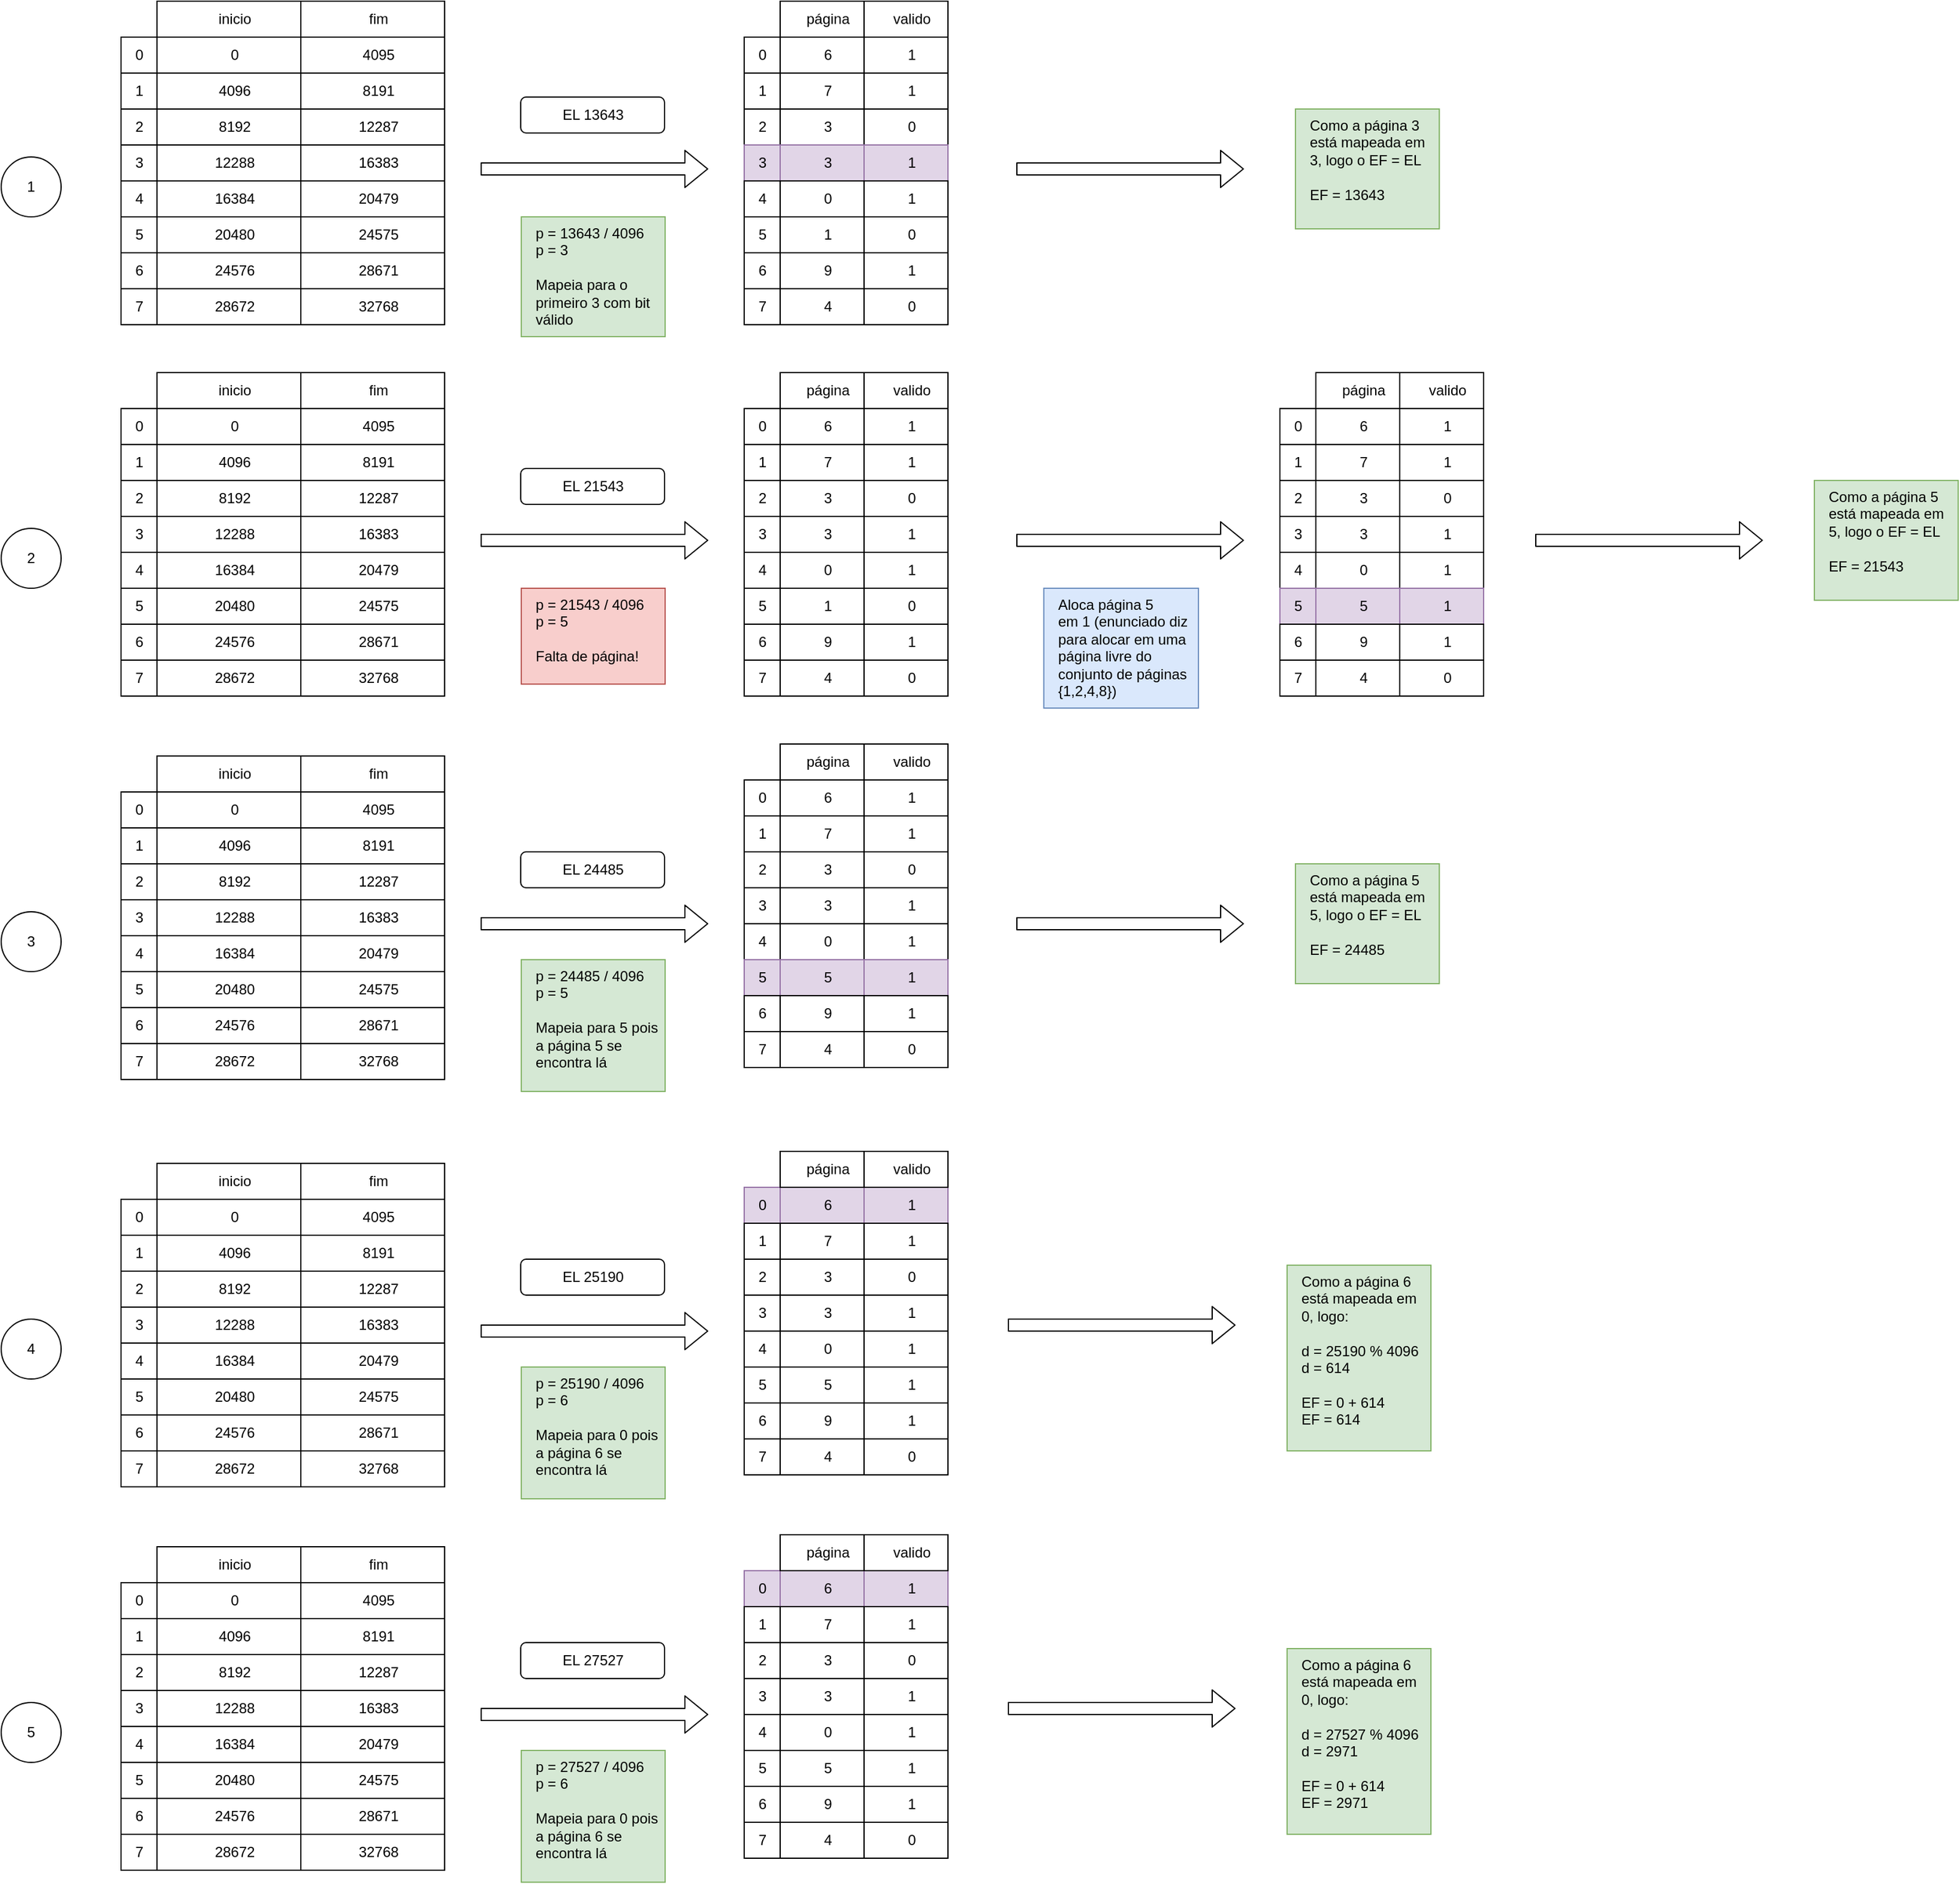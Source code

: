 <mxfile version="13.0.3" type="device"><diagram id="U4bl_pBRN0hI6cOXLMxx" name="Page-1"><mxGraphModel dx="1930" dy="636" grid="1" gridSize="10" guides="1" tooltips="1" connect="1" arrows="1" fold="1" page="1" pageScale="1" pageWidth="827" pageHeight="1169" math="0" shadow="0"><root><mxCell id="0"/><mxCell id="1" parent="0"/><mxCell id="KftjZt5Lq6350phmd02E-1" value="0" style="rounded=0;whiteSpace=wrap;html=1;align=center;spacingLeft=10;verticalAlign=middle;" vertex="1" parent="1"><mxGeometry x="110" y="120" width="120" height="30" as="geometry"/></mxCell><mxCell id="KftjZt5Lq6350phmd02E-2" value="4096" style="rounded=0;whiteSpace=wrap;html=1;align=center;spacingLeft=10;verticalAlign=middle;" vertex="1" parent="1"><mxGeometry x="110" y="150" width="120" height="30" as="geometry"/></mxCell><mxCell id="KftjZt5Lq6350phmd02E-3" value="8192" style="rounded=0;whiteSpace=wrap;html=1;align=center;spacingLeft=10;verticalAlign=middle;" vertex="1" parent="1"><mxGeometry x="110" y="180" width="120" height="30" as="geometry"/></mxCell><mxCell id="KftjZt5Lq6350phmd02E-4" value="12288" style="rounded=0;whiteSpace=wrap;html=1;align=center;spacingLeft=10;verticalAlign=middle;" vertex="1" parent="1"><mxGeometry x="110" y="210" width="120" height="30" as="geometry"/></mxCell><mxCell id="KftjZt5Lq6350phmd02E-5" value="16384" style="rounded=0;whiteSpace=wrap;html=1;align=center;spacingLeft=10;verticalAlign=middle;" vertex="1" parent="1"><mxGeometry x="110" y="240" width="120" height="30" as="geometry"/></mxCell><mxCell id="KftjZt5Lq6350phmd02E-6" value="20480" style="rounded=0;whiteSpace=wrap;html=1;align=center;spacingLeft=10;verticalAlign=middle;" vertex="1" parent="1"><mxGeometry x="110" y="270" width="120" height="30" as="geometry"/></mxCell><mxCell id="KftjZt5Lq6350phmd02E-7" value="24576" style="rounded=0;whiteSpace=wrap;html=1;align=center;spacingLeft=10;verticalAlign=middle;" vertex="1" parent="1"><mxGeometry x="110" y="300" width="120" height="30" as="geometry"/></mxCell><mxCell id="KftjZt5Lq6350phmd02E-8" value="28672" style="rounded=0;whiteSpace=wrap;html=1;align=center;spacingLeft=10;verticalAlign=middle;" vertex="1" parent="1"><mxGeometry x="110" y="330" width="120" height="30" as="geometry"/></mxCell><mxCell id="KftjZt5Lq6350phmd02E-9" value="0" style="rounded=0;whiteSpace=wrap;html=1;align=left;spacingLeft=10;verticalAlign=middle;" vertex="1" parent="1"><mxGeometry x="80" y="120" width="30" height="30" as="geometry"/></mxCell><mxCell id="KftjZt5Lq6350phmd02E-10" value="1" style="rounded=0;whiteSpace=wrap;html=1;align=left;spacingLeft=10;verticalAlign=middle;" vertex="1" parent="1"><mxGeometry x="80" y="150" width="30" height="30" as="geometry"/></mxCell><mxCell id="KftjZt5Lq6350phmd02E-11" value="2" style="rounded=0;whiteSpace=wrap;html=1;align=left;spacingLeft=10;verticalAlign=middle;" vertex="1" parent="1"><mxGeometry x="80" y="180" width="30" height="30" as="geometry"/></mxCell><mxCell id="KftjZt5Lq6350phmd02E-12" value="3" style="rounded=0;whiteSpace=wrap;html=1;align=left;spacingLeft=10;verticalAlign=middle;" vertex="1" parent="1"><mxGeometry x="80" y="210" width="30" height="30" as="geometry"/></mxCell><mxCell id="KftjZt5Lq6350phmd02E-13" value="4" style="rounded=0;whiteSpace=wrap;html=1;align=left;spacingLeft=10;verticalAlign=middle;" vertex="1" parent="1"><mxGeometry x="80" y="240" width="30" height="30" as="geometry"/></mxCell><mxCell id="KftjZt5Lq6350phmd02E-14" value="5" style="rounded=0;whiteSpace=wrap;html=1;align=left;spacingLeft=10;verticalAlign=middle;" vertex="1" parent="1"><mxGeometry x="80" y="270" width="30" height="30" as="geometry"/></mxCell><mxCell id="KftjZt5Lq6350phmd02E-15" value="6" style="rounded=0;whiteSpace=wrap;html=1;align=left;spacingLeft=10;verticalAlign=middle;" vertex="1" parent="1"><mxGeometry x="80" y="300" width="30" height="30" as="geometry"/></mxCell><mxCell id="KftjZt5Lq6350phmd02E-16" value="7" style="rounded=0;whiteSpace=wrap;html=1;align=left;spacingLeft=10;verticalAlign=middle;" vertex="1" parent="1"><mxGeometry x="80" y="330" width="30" height="30" as="geometry"/></mxCell><mxCell id="KftjZt5Lq6350phmd02E-19" value="4095" style="rounded=0;whiteSpace=wrap;html=1;align=center;spacingLeft=10;verticalAlign=middle;" vertex="1" parent="1"><mxGeometry x="230" y="120" width="120" height="30" as="geometry"/></mxCell><mxCell id="KftjZt5Lq6350phmd02E-20" value="8191" style="rounded=0;whiteSpace=wrap;html=1;align=center;spacingLeft=10;verticalAlign=middle;" vertex="1" parent="1"><mxGeometry x="230" y="150" width="120" height="30" as="geometry"/></mxCell><mxCell id="KftjZt5Lq6350phmd02E-21" value="12287" style="rounded=0;whiteSpace=wrap;html=1;align=center;spacingLeft=10;verticalAlign=middle;" vertex="1" parent="1"><mxGeometry x="230" y="180" width="120" height="30" as="geometry"/></mxCell><mxCell id="KftjZt5Lq6350phmd02E-22" value="16383" style="rounded=0;whiteSpace=wrap;html=1;align=center;spacingLeft=10;verticalAlign=middle;" vertex="1" parent="1"><mxGeometry x="230" y="210" width="120" height="30" as="geometry"/></mxCell><mxCell id="KftjZt5Lq6350phmd02E-23" value="20479" style="rounded=0;whiteSpace=wrap;html=1;align=center;spacingLeft=10;verticalAlign=middle;" vertex="1" parent="1"><mxGeometry x="230" y="240" width="120" height="30" as="geometry"/></mxCell><mxCell id="KftjZt5Lq6350phmd02E-24" value="24575" style="rounded=0;whiteSpace=wrap;html=1;align=center;spacingLeft=10;verticalAlign=middle;" vertex="1" parent="1"><mxGeometry x="230" y="270" width="120" height="30" as="geometry"/></mxCell><mxCell id="KftjZt5Lq6350phmd02E-25" value="28671" style="rounded=0;whiteSpace=wrap;html=1;align=center;spacingLeft=10;verticalAlign=middle;" vertex="1" parent="1"><mxGeometry x="230" y="300" width="120" height="30" as="geometry"/></mxCell><mxCell id="KftjZt5Lq6350phmd02E-26" value="32768" style="rounded=0;whiteSpace=wrap;html=1;align=center;spacingLeft=10;verticalAlign=middle;" vertex="1" parent="1"><mxGeometry x="230" y="330" width="120" height="30" as="geometry"/></mxCell><mxCell id="KftjZt5Lq6350phmd02E-27" value="inicio" style="rounded=0;whiteSpace=wrap;html=1;align=center;spacingLeft=10;verticalAlign=middle;" vertex="1" parent="1"><mxGeometry x="110" y="90" width="120" height="30" as="geometry"/></mxCell><mxCell id="KftjZt5Lq6350phmd02E-28" value="fim" style="rounded=0;whiteSpace=wrap;html=1;align=center;spacingLeft=10;verticalAlign=middle;" vertex="1" parent="1"><mxGeometry x="230" y="90" width="120" height="30" as="geometry"/></mxCell><mxCell id="KftjZt5Lq6350phmd02E-55" value="6" style="rounded=0;whiteSpace=wrap;html=1;align=center;spacingLeft=10;verticalAlign=middle;" vertex="1" parent="1"><mxGeometry x="630" y="120" width="70" height="30" as="geometry"/></mxCell><mxCell id="KftjZt5Lq6350phmd02E-56" value="7" style="rounded=0;whiteSpace=wrap;html=1;align=center;spacingLeft=10;verticalAlign=middle;" vertex="1" parent="1"><mxGeometry x="630" y="150" width="70" height="30" as="geometry"/></mxCell><mxCell id="KftjZt5Lq6350phmd02E-57" value="3" style="rounded=0;whiteSpace=wrap;html=1;align=center;spacingLeft=10;verticalAlign=middle;" vertex="1" parent="1"><mxGeometry x="630" y="180" width="70" height="30" as="geometry"/></mxCell><mxCell id="KftjZt5Lq6350phmd02E-58" value="3" style="rounded=0;whiteSpace=wrap;html=1;align=center;spacingLeft=10;verticalAlign=middle;fillColor=#e1d5e7;strokeColor=#9673a6;" vertex="1" parent="1"><mxGeometry x="630" y="210" width="70" height="30" as="geometry"/></mxCell><mxCell id="KftjZt5Lq6350phmd02E-59" value="0" style="rounded=0;whiteSpace=wrap;html=1;align=center;spacingLeft=10;verticalAlign=middle;" vertex="1" parent="1"><mxGeometry x="630" y="240" width="70" height="30" as="geometry"/></mxCell><mxCell id="KftjZt5Lq6350phmd02E-60" value="1" style="rounded=0;whiteSpace=wrap;html=1;align=center;spacingLeft=10;verticalAlign=middle;" vertex="1" parent="1"><mxGeometry x="630" y="270" width="70" height="30" as="geometry"/></mxCell><mxCell id="KftjZt5Lq6350phmd02E-61" value="9" style="rounded=0;whiteSpace=wrap;html=1;align=center;spacingLeft=10;verticalAlign=middle;" vertex="1" parent="1"><mxGeometry x="630" y="300" width="70" height="30" as="geometry"/></mxCell><mxCell id="KftjZt5Lq6350phmd02E-62" value="4" style="rounded=0;whiteSpace=wrap;html=1;align=center;spacingLeft=10;verticalAlign=middle;" vertex="1" parent="1"><mxGeometry x="630" y="330" width="70" height="30" as="geometry"/></mxCell><mxCell id="KftjZt5Lq6350phmd02E-63" value="0" style="rounded=0;whiteSpace=wrap;html=1;align=left;spacingLeft=10;verticalAlign=middle;" vertex="1" parent="1"><mxGeometry x="600" y="120" width="30" height="30" as="geometry"/></mxCell><mxCell id="KftjZt5Lq6350phmd02E-64" value="1" style="rounded=0;whiteSpace=wrap;html=1;align=left;spacingLeft=10;verticalAlign=middle;" vertex="1" parent="1"><mxGeometry x="600" y="150" width="30" height="30" as="geometry"/></mxCell><mxCell id="KftjZt5Lq6350phmd02E-65" value="2" style="rounded=0;whiteSpace=wrap;html=1;align=left;spacingLeft=10;verticalAlign=middle;" vertex="1" parent="1"><mxGeometry x="600" y="180" width="30" height="30" as="geometry"/></mxCell><mxCell id="KftjZt5Lq6350phmd02E-66" value="3" style="rounded=0;whiteSpace=wrap;html=1;align=left;spacingLeft=10;verticalAlign=middle;fillColor=#e1d5e7;strokeColor=#9673a6;" vertex="1" parent="1"><mxGeometry x="600" y="210" width="30" height="30" as="geometry"/></mxCell><mxCell id="KftjZt5Lq6350phmd02E-67" value="4" style="rounded=0;whiteSpace=wrap;html=1;align=left;spacingLeft=10;verticalAlign=middle;" vertex="1" parent="1"><mxGeometry x="600" y="240" width="30" height="30" as="geometry"/></mxCell><mxCell id="KftjZt5Lq6350phmd02E-68" value="5" style="rounded=0;whiteSpace=wrap;html=1;align=left;spacingLeft=10;verticalAlign=middle;" vertex="1" parent="1"><mxGeometry x="600" y="270" width="30" height="30" as="geometry"/></mxCell><mxCell id="KftjZt5Lq6350phmd02E-69" value="6" style="rounded=0;whiteSpace=wrap;html=1;align=left;spacingLeft=10;verticalAlign=middle;" vertex="1" parent="1"><mxGeometry x="600" y="300" width="30" height="30" as="geometry"/></mxCell><mxCell id="KftjZt5Lq6350phmd02E-70" value="7" style="rounded=0;whiteSpace=wrap;html=1;align=left;spacingLeft=10;verticalAlign=middle;" vertex="1" parent="1"><mxGeometry x="600" y="330" width="30" height="30" as="geometry"/></mxCell><mxCell id="KftjZt5Lq6350phmd02E-79" value="página" style="rounded=0;whiteSpace=wrap;html=1;align=center;spacingLeft=10;verticalAlign=middle;" vertex="1" parent="1"><mxGeometry x="630" y="90" width="70" height="30" as="geometry"/></mxCell><mxCell id="KftjZt5Lq6350phmd02E-81" value="" style="shape=flexArrow;endArrow=classic;html=1;" edge="1" parent="1"><mxGeometry width="50" height="50" relative="1" as="geometry"><mxPoint x="380" y="230" as="sourcePoint"/><mxPoint x="570" y="230" as="targetPoint"/></mxGeometry></mxCell><mxCell id="KftjZt5Lq6350phmd02E-82" value="1" style="rounded=0;whiteSpace=wrap;html=1;align=center;spacingLeft=10;verticalAlign=middle;" vertex="1" parent="1"><mxGeometry x="700" y="120" width="70" height="30" as="geometry"/></mxCell><mxCell id="KftjZt5Lq6350phmd02E-83" value="1" style="rounded=0;whiteSpace=wrap;html=1;align=center;spacingLeft=10;verticalAlign=middle;" vertex="1" parent="1"><mxGeometry x="700" y="150" width="70" height="30" as="geometry"/></mxCell><mxCell id="KftjZt5Lq6350phmd02E-84" value="0" style="rounded=0;whiteSpace=wrap;html=1;align=center;spacingLeft=10;verticalAlign=middle;" vertex="1" parent="1"><mxGeometry x="700" y="180" width="70" height="30" as="geometry"/></mxCell><mxCell id="KftjZt5Lq6350phmd02E-85" value="1" style="rounded=0;whiteSpace=wrap;html=1;align=center;spacingLeft=10;verticalAlign=middle;fillColor=#e1d5e7;strokeColor=#9673a6;" vertex="1" parent="1"><mxGeometry x="700" y="210" width="70" height="30" as="geometry"/></mxCell><mxCell id="KftjZt5Lq6350phmd02E-86" value="1" style="rounded=0;whiteSpace=wrap;html=1;align=center;spacingLeft=10;verticalAlign=middle;" vertex="1" parent="1"><mxGeometry x="700" y="240" width="70" height="30" as="geometry"/></mxCell><mxCell id="KftjZt5Lq6350phmd02E-87" value="0" style="rounded=0;whiteSpace=wrap;html=1;align=center;spacingLeft=10;verticalAlign=middle;" vertex="1" parent="1"><mxGeometry x="700" y="270" width="70" height="30" as="geometry"/></mxCell><mxCell id="KftjZt5Lq6350phmd02E-88" value="1" style="rounded=0;whiteSpace=wrap;html=1;align=center;spacingLeft=10;verticalAlign=middle;" vertex="1" parent="1"><mxGeometry x="700" y="300" width="70" height="30" as="geometry"/></mxCell><mxCell id="KftjZt5Lq6350phmd02E-89" value="0" style="rounded=0;whiteSpace=wrap;html=1;align=center;spacingLeft=10;verticalAlign=middle;" vertex="1" parent="1"><mxGeometry x="700" y="330" width="70" height="30" as="geometry"/></mxCell><mxCell id="KftjZt5Lq6350phmd02E-90" value="valido" style="rounded=0;whiteSpace=wrap;html=1;align=center;spacingLeft=10;verticalAlign=middle;" vertex="1" parent="1"><mxGeometry x="700" y="90" width="70" height="30" as="geometry"/></mxCell><mxCell id="KftjZt5Lq6350phmd02E-92" value="EL 13643" style="rounded=1;whiteSpace=wrap;html=1;align=center;" vertex="1" parent="1"><mxGeometry x="413.5" y="170" width="120" height="30" as="geometry"/></mxCell><mxCell id="KftjZt5Lq6350phmd02E-662" value="1" style="ellipse;whiteSpace=wrap;html=1;aspect=fixed;align=center;" vertex="1" parent="1"><mxGeometry x="-20" y="220" width="50" height="50" as="geometry"/></mxCell><mxCell id="KftjZt5Lq6350phmd02E-670" value="p = 13643 / 4096&lt;br&gt;p = 3&lt;br&gt;&lt;br&gt;Mapeia para o primeiro 3 com bit válido" style="shape=retangle;whiteSpace=wrap;html=1;boundedLbl=1;align=left;verticalAlign=top;spacingLeft=10;fillColor=#d5e8d4;strokeColor=#82b366;" vertex="1" parent="1"><mxGeometry x="414" y="270" width="120" height="100" as="geometry"/></mxCell><mxCell id="KftjZt5Lq6350phmd02E-704" value="" style="shape=flexArrow;endArrow=classic;html=1;" edge="1" parent="1"><mxGeometry width="50" height="50" relative="1" as="geometry"><mxPoint x="827" y="230" as="sourcePoint"/><mxPoint x="1017" y="230" as="targetPoint"/></mxGeometry></mxCell><mxCell id="KftjZt5Lq6350phmd02E-706" value="Como a página 3&lt;br&gt;está mapeada em&lt;br&gt;3, logo o EF = EL&lt;br&gt;&lt;br&gt;EF = 13643" style="shape=retangle;whiteSpace=wrap;html=1;boundedLbl=1;align=left;verticalAlign=top;spacingLeft=10;fillColor=#d5e8d4;strokeColor=#82b366;" vertex="1" parent="1"><mxGeometry x="1060" y="180" width="120" height="100" as="geometry"/></mxCell><mxCell id="KftjZt5Lq6350phmd02E-707" value="0" style="rounded=0;whiteSpace=wrap;html=1;align=center;spacingLeft=10;verticalAlign=middle;" vertex="1" parent="1"><mxGeometry x="110" y="430" width="120" height="30" as="geometry"/></mxCell><mxCell id="KftjZt5Lq6350phmd02E-708" value="4096" style="rounded=0;whiteSpace=wrap;html=1;align=center;spacingLeft=10;verticalAlign=middle;" vertex="1" parent="1"><mxGeometry x="110" y="460" width="120" height="30" as="geometry"/></mxCell><mxCell id="KftjZt5Lq6350phmd02E-709" value="8192" style="rounded=0;whiteSpace=wrap;html=1;align=center;spacingLeft=10;verticalAlign=middle;" vertex="1" parent="1"><mxGeometry x="110" y="490" width="120" height="30" as="geometry"/></mxCell><mxCell id="KftjZt5Lq6350phmd02E-710" value="12288" style="rounded=0;whiteSpace=wrap;html=1;align=center;spacingLeft=10;verticalAlign=middle;" vertex="1" parent="1"><mxGeometry x="110" y="520" width="120" height="30" as="geometry"/></mxCell><mxCell id="KftjZt5Lq6350phmd02E-711" value="16384" style="rounded=0;whiteSpace=wrap;html=1;align=center;spacingLeft=10;verticalAlign=middle;" vertex="1" parent="1"><mxGeometry x="110" y="550" width="120" height="30" as="geometry"/></mxCell><mxCell id="KftjZt5Lq6350phmd02E-712" value="20480" style="rounded=0;whiteSpace=wrap;html=1;align=center;spacingLeft=10;verticalAlign=middle;" vertex="1" parent="1"><mxGeometry x="110" y="580" width="120" height="30" as="geometry"/></mxCell><mxCell id="KftjZt5Lq6350phmd02E-713" value="24576" style="rounded=0;whiteSpace=wrap;html=1;align=center;spacingLeft=10;verticalAlign=middle;" vertex="1" parent="1"><mxGeometry x="110" y="610" width="120" height="30" as="geometry"/></mxCell><mxCell id="KftjZt5Lq6350phmd02E-714" value="28672" style="rounded=0;whiteSpace=wrap;html=1;align=center;spacingLeft=10;verticalAlign=middle;" vertex="1" parent="1"><mxGeometry x="110" y="640" width="120" height="30" as="geometry"/></mxCell><mxCell id="KftjZt5Lq6350phmd02E-715" value="0" style="rounded=0;whiteSpace=wrap;html=1;align=left;spacingLeft=10;verticalAlign=middle;" vertex="1" parent="1"><mxGeometry x="80" y="430" width="30" height="30" as="geometry"/></mxCell><mxCell id="KftjZt5Lq6350phmd02E-716" value="1" style="rounded=0;whiteSpace=wrap;html=1;align=left;spacingLeft=10;verticalAlign=middle;" vertex="1" parent="1"><mxGeometry x="80" y="460" width="30" height="30" as="geometry"/></mxCell><mxCell id="KftjZt5Lq6350phmd02E-717" value="2" style="rounded=0;whiteSpace=wrap;html=1;align=left;spacingLeft=10;verticalAlign=middle;" vertex="1" parent="1"><mxGeometry x="80" y="490" width="30" height="30" as="geometry"/></mxCell><mxCell id="KftjZt5Lq6350phmd02E-718" value="3" style="rounded=0;whiteSpace=wrap;html=1;align=left;spacingLeft=10;verticalAlign=middle;" vertex="1" parent="1"><mxGeometry x="80" y="520" width="30" height="30" as="geometry"/></mxCell><mxCell id="KftjZt5Lq6350phmd02E-719" value="4" style="rounded=0;whiteSpace=wrap;html=1;align=left;spacingLeft=10;verticalAlign=middle;" vertex="1" parent="1"><mxGeometry x="80" y="550" width="30" height="30" as="geometry"/></mxCell><mxCell id="KftjZt5Lq6350phmd02E-720" value="5" style="rounded=0;whiteSpace=wrap;html=1;align=left;spacingLeft=10;verticalAlign=middle;" vertex="1" parent="1"><mxGeometry x="80" y="580" width="30" height="30" as="geometry"/></mxCell><mxCell id="KftjZt5Lq6350phmd02E-721" value="6" style="rounded=0;whiteSpace=wrap;html=1;align=left;spacingLeft=10;verticalAlign=middle;" vertex="1" parent="1"><mxGeometry x="80" y="610" width="30" height="30" as="geometry"/></mxCell><mxCell id="KftjZt5Lq6350phmd02E-722" value="7" style="rounded=0;whiteSpace=wrap;html=1;align=left;spacingLeft=10;verticalAlign=middle;" vertex="1" parent="1"><mxGeometry x="80" y="640" width="30" height="30" as="geometry"/></mxCell><mxCell id="KftjZt5Lq6350phmd02E-723" value="4095" style="rounded=0;whiteSpace=wrap;html=1;align=center;spacingLeft=10;verticalAlign=middle;" vertex="1" parent="1"><mxGeometry x="230" y="430" width="120" height="30" as="geometry"/></mxCell><mxCell id="KftjZt5Lq6350phmd02E-724" value="8191" style="rounded=0;whiteSpace=wrap;html=1;align=center;spacingLeft=10;verticalAlign=middle;" vertex="1" parent="1"><mxGeometry x="230" y="460" width="120" height="30" as="geometry"/></mxCell><mxCell id="KftjZt5Lq6350phmd02E-725" value="12287" style="rounded=0;whiteSpace=wrap;html=1;align=center;spacingLeft=10;verticalAlign=middle;" vertex="1" parent="1"><mxGeometry x="230" y="490" width="120" height="30" as="geometry"/></mxCell><mxCell id="KftjZt5Lq6350phmd02E-726" value="16383" style="rounded=0;whiteSpace=wrap;html=1;align=center;spacingLeft=10;verticalAlign=middle;" vertex="1" parent="1"><mxGeometry x="230" y="520" width="120" height="30" as="geometry"/></mxCell><mxCell id="KftjZt5Lq6350phmd02E-727" value="20479" style="rounded=0;whiteSpace=wrap;html=1;align=center;spacingLeft=10;verticalAlign=middle;" vertex="1" parent="1"><mxGeometry x="230" y="550" width="120" height="30" as="geometry"/></mxCell><mxCell id="KftjZt5Lq6350phmd02E-728" value="24575" style="rounded=0;whiteSpace=wrap;html=1;align=center;spacingLeft=10;verticalAlign=middle;" vertex="1" parent="1"><mxGeometry x="230" y="580" width="120" height="30" as="geometry"/></mxCell><mxCell id="KftjZt5Lq6350phmd02E-729" value="28671" style="rounded=0;whiteSpace=wrap;html=1;align=center;spacingLeft=10;verticalAlign=middle;" vertex="1" parent="1"><mxGeometry x="230" y="610" width="120" height="30" as="geometry"/></mxCell><mxCell id="KftjZt5Lq6350phmd02E-730" value="32768" style="rounded=0;whiteSpace=wrap;html=1;align=center;spacingLeft=10;verticalAlign=middle;" vertex="1" parent="1"><mxGeometry x="230" y="640" width="120" height="30" as="geometry"/></mxCell><mxCell id="KftjZt5Lq6350phmd02E-731" value="inicio" style="rounded=0;whiteSpace=wrap;html=1;align=center;spacingLeft=10;verticalAlign=middle;" vertex="1" parent="1"><mxGeometry x="110" y="400" width="120" height="30" as="geometry"/></mxCell><mxCell id="KftjZt5Lq6350phmd02E-732" value="fim" style="rounded=0;whiteSpace=wrap;html=1;align=center;spacingLeft=10;verticalAlign=middle;" vertex="1" parent="1"><mxGeometry x="230" y="400" width="120" height="30" as="geometry"/></mxCell><mxCell id="KftjZt5Lq6350phmd02E-733" value="6" style="rounded=0;whiteSpace=wrap;html=1;align=center;spacingLeft=10;verticalAlign=middle;" vertex="1" parent="1"><mxGeometry x="630" y="430" width="70" height="30" as="geometry"/></mxCell><mxCell id="KftjZt5Lq6350phmd02E-734" value="7" style="rounded=0;whiteSpace=wrap;html=1;align=center;spacingLeft=10;verticalAlign=middle;" vertex="1" parent="1"><mxGeometry x="630" y="460" width="70" height="30" as="geometry"/></mxCell><mxCell id="KftjZt5Lq6350phmd02E-735" value="3" style="rounded=0;whiteSpace=wrap;html=1;align=center;spacingLeft=10;verticalAlign=middle;" vertex="1" parent="1"><mxGeometry x="630" y="490" width="70" height="30" as="geometry"/></mxCell><mxCell id="KftjZt5Lq6350phmd02E-736" value="3" style="rounded=0;whiteSpace=wrap;html=1;align=center;spacingLeft=10;verticalAlign=middle;" vertex="1" parent="1"><mxGeometry x="630" y="520" width="70" height="30" as="geometry"/></mxCell><mxCell id="KftjZt5Lq6350phmd02E-737" value="0" style="rounded=0;whiteSpace=wrap;html=1;align=center;spacingLeft=10;verticalAlign=middle;" vertex="1" parent="1"><mxGeometry x="630" y="550" width="70" height="30" as="geometry"/></mxCell><mxCell id="KftjZt5Lq6350phmd02E-738" value="1" style="rounded=0;whiteSpace=wrap;html=1;align=center;spacingLeft=10;verticalAlign=middle;" vertex="1" parent="1"><mxGeometry x="630" y="580" width="70" height="30" as="geometry"/></mxCell><mxCell id="KftjZt5Lq6350phmd02E-739" value="9" style="rounded=0;whiteSpace=wrap;html=1;align=center;spacingLeft=10;verticalAlign=middle;" vertex="1" parent="1"><mxGeometry x="630" y="610" width="70" height="30" as="geometry"/></mxCell><mxCell id="KftjZt5Lq6350phmd02E-740" value="4" style="rounded=0;whiteSpace=wrap;html=1;align=center;spacingLeft=10;verticalAlign=middle;" vertex="1" parent="1"><mxGeometry x="630" y="640" width="70" height="30" as="geometry"/></mxCell><mxCell id="KftjZt5Lq6350phmd02E-741" value="0" style="rounded=0;whiteSpace=wrap;html=1;align=left;spacingLeft=10;verticalAlign=middle;" vertex="1" parent="1"><mxGeometry x="600" y="430" width="30" height="30" as="geometry"/></mxCell><mxCell id="KftjZt5Lq6350phmd02E-742" value="1" style="rounded=0;whiteSpace=wrap;html=1;align=left;spacingLeft=10;verticalAlign=middle;" vertex="1" parent="1"><mxGeometry x="600" y="460" width="30" height="30" as="geometry"/></mxCell><mxCell id="KftjZt5Lq6350phmd02E-743" value="2" style="rounded=0;whiteSpace=wrap;html=1;align=left;spacingLeft=10;verticalAlign=middle;" vertex="1" parent="1"><mxGeometry x="600" y="490" width="30" height="30" as="geometry"/></mxCell><mxCell id="KftjZt5Lq6350phmd02E-744" value="3" style="rounded=0;whiteSpace=wrap;html=1;align=left;spacingLeft=10;verticalAlign=middle;" vertex="1" parent="1"><mxGeometry x="600" y="520" width="30" height="30" as="geometry"/></mxCell><mxCell id="KftjZt5Lq6350phmd02E-745" value="4" style="rounded=0;whiteSpace=wrap;html=1;align=left;spacingLeft=10;verticalAlign=middle;" vertex="1" parent="1"><mxGeometry x="600" y="550" width="30" height="30" as="geometry"/></mxCell><mxCell id="KftjZt5Lq6350phmd02E-746" value="5" style="rounded=0;whiteSpace=wrap;html=1;align=left;spacingLeft=10;verticalAlign=middle;" vertex="1" parent="1"><mxGeometry x="600" y="580" width="30" height="30" as="geometry"/></mxCell><mxCell id="KftjZt5Lq6350phmd02E-747" value="6" style="rounded=0;whiteSpace=wrap;html=1;align=left;spacingLeft=10;verticalAlign=middle;" vertex="1" parent="1"><mxGeometry x="600" y="610" width="30" height="30" as="geometry"/></mxCell><mxCell id="KftjZt5Lq6350phmd02E-748" value="7" style="rounded=0;whiteSpace=wrap;html=1;align=left;spacingLeft=10;verticalAlign=middle;" vertex="1" parent="1"><mxGeometry x="600" y="640" width="30" height="30" as="geometry"/></mxCell><mxCell id="KftjZt5Lq6350phmd02E-749" value="página" style="rounded=0;whiteSpace=wrap;html=1;align=center;spacingLeft=10;verticalAlign=middle;" vertex="1" parent="1"><mxGeometry x="630" y="400" width="70" height="30" as="geometry"/></mxCell><mxCell id="KftjZt5Lq6350phmd02E-750" value="" style="shape=flexArrow;endArrow=classic;html=1;" edge="1" parent="1"><mxGeometry width="50" height="50" relative="1" as="geometry"><mxPoint x="380" y="540" as="sourcePoint"/><mxPoint x="570" y="540" as="targetPoint"/></mxGeometry></mxCell><mxCell id="KftjZt5Lq6350phmd02E-751" value="1" style="rounded=0;whiteSpace=wrap;html=1;align=center;spacingLeft=10;verticalAlign=middle;" vertex="1" parent="1"><mxGeometry x="700" y="430" width="70" height="30" as="geometry"/></mxCell><mxCell id="KftjZt5Lq6350phmd02E-752" value="1" style="rounded=0;whiteSpace=wrap;html=1;align=center;spacingLeft=10;verticalAlign=middle;" vertex="1" parent="1"><mxGeometry x="700" y="460" width="70" height="30" as="geometry"/></mxCell><mxCell id="KftjZt5Lq6350phmd02E-753" value="0" style="rounded=0;whiteSpace=wrap;html=1;align=center;spacingLeft=10;verticalAlign=middle;" vertex="1" parent="1"><mxGeometry x="700" y="490" width="70" height="30" as="geometry"/></mxCell><mxCell id="KftjZt5Lq6350phmd02E-754" value="1" style="rounded=0;whiteSpace=wrap;html=1;align=center;spacingLeft=10;verticalAlign=middle;" vertex="1" parent="1"><mxGeometry x="700" y="520" width="70" height="30" as="geometry"/></mxCell><mxCell id="KftjZt5Lq6350phmd02E-755" value="1" style="rounded=0;whiteSpace=wrap;html=1;align=center;spacingLeft=10;verticalAlign=middle;" vertex="1" parent="1"><mxGeometry x="700" y="550" width="70" height="30" as="geometry"/></mxCell><mxCell id="KftjZt5Lq6350phmd02E-756" value="0" style="rounded=0;whiteSpace=wrap;html=1;align=center;spacingLeft=10;verticalAlign=middle;" vertex="1" parent="1"><mxGeometry x="700" y="580" width="70" height="30" as="geometry"/></mxCell><mxCell id="KftjZt5Lq6350phmd02E-757" value="1" style="rounded=0;whiteSpace=wrap;html=1;align=center;spacingLeft=10;verticalAlign=middle;" vertex="1" parent="1"><mxGeometry x="700" y="610" width="70" height="30" as="geometry"/></mxCell><mxCell id="KftjZt5Lq6350phmd02E-758" value="0" style="rounded=0;whiteSpace=wrap;html=1;align=center;spacingLeft=10;verticalAlign=middle;" vertex="1" parent="1"><mxGeometry x="700" y="640" width="70" height="30" as="geometry"/></mxCell><mxCell id="KftjZt5Lq6350phmd02E-759" value="valido" style="rounded=0;whiteSpace=wrap;html=1;align=center;spacingLeft=10;verticalAlign=middle;" vertex="1" parent="1"><mxGeometry x="700" y="400" width="70" height="30" as="geometry"/></mxCell><mxCell id="KftjZt5Lq6350phmd02E-760" value="EL 21543" style="rounded=1;whiteSpace=wrap;html=1;align=center;" vertex="1" parent="1"><mxGeometry x="413.5" y="480" width="120" height="30" as="geometry"/></mxCell><mxCell id="KftjZt5Lq6350phmd02E-761" value="2" style="ellipse;whiteSpace=wrap;html=1;aspect=fixed;align=center;" vertex="1" parent="1"><mxGeometry x="-20" y="530" width="50" height="50" as="geometry"/></mxCell><mxCell id="KftjZt5Lq6350phmd02E-762" value="p =&amp;nbsp;&lt;span style=&quot;text-align: center&quot;&gt;21543&lt;/span&gt;&amp;nbsp;/ 4096&lt;br&gt;p = 5&lt;br&gt;&lt;br&gt;Falta de página!" style="shape=retangle;whiteSpace=wrap;html=1;boundedLbl=1;align=left;verticalAlign=top;spacingLeft=10;fillColor=#f8cecc;strokeColor=#b85450;" vertex="1" parent="1"><mxGeometry x="414" y="580" width="120" height="80" as="geometry"/></mxCell><mxCell id="KftjZt5Lq6350phmd02E-766" value="6" style="rounded=0;whiteSpace=wrap;html=1;align=center;spacingLeft=10;verticalAlign=middle;" vertex="1" parent="1"><mxGeometry x="1077" y="430" width="70" height="30" as="geometry"/></mxCell><mxCell id="KftjZt5Lq6350phmd02E-767" value="7" style="rounded=0;whiteSpace=wrap;html=1;align=center;spacingLeft=10;verticalAlign=middle;" vertex="1" parent="1"><mxGeometry x="1077" y="460" width="70" height="30" as="geometry"/></mxCell><mxCell id="KftjZt5Lq6350phmd02E-768" value="3" style="rounded=0;whiteSpace=wrap;html=1;align=center;spacingLeft=10;verticalAlign=middle;" vertex="1" parent="1"><mxGeometry x="1077" y="490" width="70" height="30" as="geometry"/></mxCell><mxCell id="KftjZt5Lq6350phmd02E-769" value="3" style="rounded=0;whiteSpace=wrap;html=1;align=center;spacingLeft=10;verticalAlign=middle;" vertex="1" parent="1"><mxGeometry x="1077" y="520" width="70" height="30" as="geometry"/></mxCell><mxCell id="KftjZt5Lq6350phmd02E-770" value="0" style="rounded=0;whiteSpace=wrap;html=1;align=center;spacingLeft=10;verticalAlign=middle;" vertex="1" parent="1"><mxGeometry x="1077" y="550" width="70" height="30" as="geometry"/></mxCell><mxCell id="KftjZt5Lq6350phmd02E-771" value="5" style="rounded=0;whiteSpace=wrap;html=1;align=center;spacingLeft=10;verticalAlign=middle;fillColor=#e1d5e7;strokeColor=#9673a6;" vertex="1" parent="1"><mxGeometry x="1077" y="580" width="70" height="30" as="geometry"/></mxCell><mxCell id="KftjZt5Lq6350phmd02E-772" value="9" style="rounded=0;whiteSpace=wrap;html=1;align=center;spacingLeft=10;verticalAlign=middle;" vertex="1" parent="1"><mxGeometry x="1077" y="610" width="70" height="30" as="geometry"/></mxCell><mxCell id="KftjZt5Lq6350phmd02E-773" value="4" style="rounded=0;whiteSpace=wrap;html=1;align=center;spacingLeft=10;verticalAlign=middle;" vertex="1" parent="1"><mxGeometry x="1077" y="640" width="70" height="30" as="geometry"/></mxCell><mxCell id="KftjZt5Lq6350phmd02E-774" value="0" style="rounded=0;whiteSpace=wrap;html=1;align=left;spacingLeft=10;verticalAlign=middle;" vertex="1" parent="1"><mxGeometry x="1047" y="430" width="30" height="30" as="geometry"/></mxCell><mxCell id="KftjZt5Lq6350phmd02E-775" value="1" style="rounded=0;whiteSpace=wrap;html=1;align=left;spacingLeft=10;verticalAlign=middle;" vertex="1" parent="1"><mxGeometry x="1047" y="460" width="30" height="30" as="geometry"/></mxCell><mxCell id="KftjZt5Lq6350phmd02E-776" value="2" style="rounded=0;whiteSpace=wrap;html=1;align=left;spacingLeft=10;verticalAlign=middle;" vertex="1" parent="1"><mxGeometry x="1047" y="490" width="30" height="30" as="geometry"/></mxCell><mxCell id="KftjZt5Lq6350phmd02E-777" value="3" style="rounded=0;whiteSpace=wrap;html=1;align=left;spacingLeft=10;verticalAlign=middle;" vertex="1" parent="1"><mxGeometry x="1047" y="520" width="30" height="30" as="geometry"/></mxCell><mxCell id="KftjZt5Lq6350phmd02E-778" value="4" style="rounded=0;whiteSpace=wrap;html=1;align=left;spacingLeft=10;verticalAlign=middle;" vertex="1" parent="1"><mxGeometry x="1047" y="550" width="30" height="30" as="geometry"/></mxCell><mxCell id="KftjZt5Lq6350phmd02E-779" value="5" style="rounded=0;whiteSpace=wrap;html=1;align=left;spacingLeft=10;verticalAlign=middle;fillColor=#e1d5e7;strokeColor=#9673a6;" vertex="1" parent="1"><mxGeometry x="1047" y="580" width="30" height="30" as="geometry"/></mxCell><mxCell id="KftjZt5Lq6350phmd02E-780" value="6" style="rounded=0;whiteSpace=wrap;html=1;align=left;spacingLeft=10;verticalAlign=middle;" vertex="1" parent="1"><mxGeometry x="1047" y="610" width="30" height="30" as="geometry"/></mxCell><mxCell id="KftjZt5Lq6350phmd02E-781" value="7" style="rounded=0;whiteSpace=wrap;html=1;align=left;spacingLeft=10;verticalAlign=middle;" vertex="1" parent="1"><mxGeometry x="1047" y="640" width="30" height="30" as="geometry"/></mxCell><mxCell id="KftjZt5Lq6350phmd02E-782" value="página" style="rounded=0;whiteSpace=wrap;html=1;align=center;spacingLeft=10;verticalAlign=middle;" vertex="1" parent="1"><mxGeometry x="1077" y="400" width="70" height="30" as="geometry"/></mxCell><mxCell id="KftjZt5Lq6350phmd02E-783" value="" style="shape=flexArrow;endArrow=classic;html=1;" edge="1" parent="1"><mxGeometry width="50" height="50" relative="1" as="geometry"><mxPoint x="827" y="540" as="sourcePoint"/><mxPoint x="1017" y="540" as="targetPoint"/></mxGeometry></mxCell><mxCell id="KftjZt5Lq6350phmd02E-784" value="1" style="rounded=0;whiteSpace=wrap;html=1;align=center;spacingLeft=10;verticalAlign=middle;" vertex="1" parent="1"><mxGeometry x="1147" y="430" width="70" height="30" as="geometry"/></mxCell><mxCell id="KftjZt5Lq6350phmd02E-785" value="1" style="rounded=0;whiteSpace=wrap;html=1;align=center;spacingLeft=10;verticalAlign=middle;" vertex="1" parent="1"><mxGeometry x="1147" y="460" width="70" height="30" as="geometry"/></mxCell><mxCell id="KftjZt5Lq6350phmd02E-786" value="0" style="rounded=0;whiteSpace=wrap;html=1;align=center;spacingLeft=10;verticalAlign=middle;" vertex="1" parent="1"><mxGeometry x="1147" y="490" width="70" height="30" as="geometry"/></mxCell><mxCell id="KftjZt5Lq6350phmd02E-787" value="1" style="rounded=0;whiteSpace=wrap;html=1;align=center;spacingLeft=10;verticalAlign=middle;" vertex="1" parent="1"><mxGeometry x="1147" y="520" width="70" height="30" as="geometry"/></mxCell><mxCell id="KftjZt5Lq6350phmd02E-788" value="1" style="rounded=0;whiteSpace=wrap;html=1;align=center;spacingLeft=10;verticalAlign=middle;" vertex="1" parent="1"><mxGeometry x="1147" y="550" width="70" height="30" as="geometry"/></mxCell><mxCell id="KftjZt5Lq6350phmd02E-789" value="1" style="rounded=0;whiteSpace=wrap;html=1;align=center;spacingLeft=10;verticalAlign=middle;fillColor=#e1d5e7;strokeColor=#9673a6;" vertex="1" parent="1"><mxGeometry x="1147" y="580" width="70" height="30" as="geometry"/></mxCell><mxCell id="KftjZt5Lq6350phmd02E-790" value="1" style="rounded=0;whiteSpace=wrap;html=1;align=center;spacingLeft=10;verticalAlign=middle;" vertex="1" parent="1"><mxGeometry x="1147" y="610" width="70" height="30" as="geometry"/></mxCell><mxCell id="KftjZt5Lq6350phmd02E-791" value="0" style="rounded=0;whiteSpace=wrap;html=1;align=center;spacingLeft=10;verticalAlign=middle;" vertex="1" parent="1"><mxGeometry x="1147" y="640" width="70" height="30" as="geometry"/></mxCell><mxCell id="KftjZt5Lq6350phmd02E-792" value="valido" style="rounded=0;whiteSpace=wrap;html=1;align=center;spacingLeft=10;verticalAlign=middle;" vertex="1" parent="1"><mxGeometry x="1147" y="400" width="70" height="30" as="geometry"/></mxCell><mxCell id="KftjZt5Lq6350phmd02E-794" value="Aloca página 5&lt;br&gt;em 1 (enunciado diz para alocar em uma página livre do conjunto de páginas {1,2,4,8})" style="shape=retangle;whiteSpace=wrap;html=1;boundedLbl=1;align=left;verticalAlign=top;spacingLeft=10;fillColor=#dae8fc;strokeColor=#6c8ebf;" vertex="1" parent="1"><mxGeometry x="850" y="580" width="129" height="100" as="geometry"/></mxCell><mxCell id="KftjZt5Lq6350phmd02E-797" value="" style="shape=flexArrow;endArrow=classic;html=1;" edge="1" parent="1"><mxGeometry width="50" height="50" relative="1" as="geometry"><mxPoint x="1260" y="540" as="sourcePoint"/><mxPoint x="1450" y="540" as="targetPoint"/></mxGeometry></mxCell><mxCell id="KftjZt5Lq6350phmd02E-798" value="Como a página 5&lt;br&gt;está mapeada em&lt;br&gt;5, logo o EF = EL&lt;br&gt;&lt;br&gt;EF = 21543" style="shape=retangle;whiteSpace=wrap;html=1;boundedLbl=1;align=left;verticalAlign=top;spacingLeft=10;fillColor=#d5e8d4;strokeColor=#82b366;" vertex="1" parent="1"><mxGeometry x="1493" y="490" width="120" height="100" as="geometry"/></mxCell><mxCell id="KftjZt5Lq6350phmd02E-799" value="6" style="rounded=0;whiteSpace=wrap;html=1;align=center;spacingLeft=10;verticalAlign=middle;" vertex="1" parent="1"><mxGeometry x="630" y="740" width="70" height="30" as="geometry"/></mxCell><mxCell id="KftjZt5Lq6350phmd02E-800" value="7" style="rounded=0;whiteSpace=wrap;html=1;align=center;spacingLeft=10;verticalAlign=middle;" vertex="1" parent="1"><mxGeometry x="630" y="770" width="70" height="30" as="geometry"/></mxCell><mxCell id="KftjZt5Lq6350phmd02E-801" value="3" style="rounded=0;whiteSpace=wrap;html=1;align=center;spacingLeft=10;verticalAlign=middle;" vertex="1" parent="1"><mxGeometry x="630" y="800" width="70" height="30" as="geometry"/></mxCell><mxCell id="KftjZt5Lq6350phmd02E-802" value="3" style="rounded=0;whiteSpace=wrap;html=1;align=center;spacingLeft=10;verticalAlign=middle;" vertex="1" parent="1"><mxGeometry x="630" y="830" width="70" height="30" as="geometry"/></mxCell><mxCell id="KftjZt5Lq6350phmd02E-803" value="0" style="rounded=0;whiteSpace=wrap;html=1;align=center;spacingLeft=10;verticalAlign=middle;" vertex="1" parent="1"><mxGeometry x="630" y="860" width="70" height="30" as="geometry"/></mxCell><mxCell id="KftjZt5Lq6350phmd02E-804" value="5" style="rounded=0;whiteSpace=wrap;html=1;align=center;spacingLeft=10;verticalAlign=middle;fillColor=#e1d5e7;strokeColor=#9673a6;" vertex="1" parent="1"><mxGeometry x="630" y="890" width="70" height="30" as="geometry"/></mxCell><mxCell id="KftjZt5Lq6350phmd02E-805" value="9" style="rounded=0;whiteSpace=wrap;html=1;align=center;spacingLeft=10;verticalAlign=middle;" vertex="1" parent="1"><mxGeometry x="630" y="920" width="70" height="30" as="geometry"/></mxCell><mxCell id="KftjZt5Lq6350phmd02E-806" value="4" style="rounded=0;whiteSpace=wrap;html=1;align=center;spacingLeft=10;verticalAlign=middle;" vertex="1" parent="1"><mxGeometry x="630" y="950" width="70" height="30" as="geometry"/></mxCell><mxCell id="KftjZt5Lq6350phmd02E-807" value="0" style="rounded=0;whiteSpace=wrap;html=1;align=left;spacingLeft=10;verticalAlign=middle;" vertex="1" parent="1"><mxGeometry x="600" y="740" width="30" height="30" as="geometry"/></mxCell><mxCell id="KftjZt5Lq6350phmd02E-808" value="1" style="rounded=0;whiteSpace=wrap;html=1;align=left;spacingLeft=10;verticalAlign=middle;" vertex="1" parent="1"><mxGeometry x="600" y="770" width="30" height="30" as="geometry"/></mxCell><mxCell id="KftjZt5Lq6350phmd02E-809" value="2" style="rounded=0;whiteSpace=wrap;html=1;align=left;spacingLeft=10;verticalAlign=middle;" vertex="1" parent="1"><mxGeometry x="600" y="800" width="30" height="30" as="geometry"/></mxCell><mxCell id="KftjZt5Lq6350phmd02E-810" value="3" style="rounded=0;whiteSpace=wrap;html=1;align=left;spacingLeft=10;verticalAlign=middle;" vertex="1" parent="1"><mxGeometry x="600" y="830" width="30" height="30" as="geometry"/></mxCell><mxCell id="KftjZt5Lq6350phmd02E-811" value="4" style="rounded=0;whiteSpace=wrap;html=1;align=left;spacingLeft=10;verticalAlign=middle;" vertex="1" parent="1"><mxGeometry x="600" y="860" width="30" height="30" as="geometry"/></mxCell><mxCell id="KftjZt5Lq6350phmd02E-812" value="5" style="rounded=0;whiteSpace=wrap;html=1;align=left;spacingLeft=10;verticalAlign=middle;fillColor=#e1d5e7;strokeColor=#9673a6;" vertex="1" parent="1"><mxGeometry x="600" y="890" width="30" height="30" as="geometry"/></mxCell><mxCell id="KftjZt5Lq6350phmd02E-813" value="6" style="rounded=0;whiteSpace=wrap;html=1;align=left;spacingLeft=10;verticalAlign=middle;" vertex="1" parent="1"><mxGeometry x="600" y="920" width="30" height="30" as="geometry"/></mxCell><mxCell id="KftjZt5Lq6350phmd02E-814" value="7" style="rounded=0;whiteSpace=wrap;html=1;align=left;spacingLeft=10;verticalAlign=middle;" vertex="1" parent="1"><mxGeometry x="600" y="950" width="30" height="30" as="geometry"/></mxCell><mxCell id="KftjZt5Lq6350phmd02E-815" value="página" style="rounded=0;whiteSpace=wrap;html=1;align=center;spacingLeft=10;verticalAlign=middle;" vertex="1" parent="1"><mxGeometry x="630" y="710" width="70" height="30" as="geometry"/></mxCell><mxCell id="KftjZt5Lq6350phmd02E-816" value="1" style="rounded=0;whiteSpace=wrap;html=1;align=center;spacingLeft=10;verticalAlign=middle;" vertex="1" parent="1"><mxGeometry x="700" y="740" width="70" height="30" as="geometry"/></mxCell><mxCell id="KftjZt5Lq6350phmd02E-817" value="1" style="rounded=0;whiteSpace=wrap;html=1;align=center;spacingLeft=10;verticalAlign=middle;" vertex="1" parent="1"><mxGeometry x="700" y="770" width="70" height="30" as="geometry"/></mxCell><mxCell id="KftjZt5Lq6350phmd02E-818" value="0" style="rounded=0;whiteSpace=wrap;html=1;align=center;spacingLeft=10;verticalAlign=middle;" vertex="1" parent="1"><mxGeometry x="700" y="800" width="70" height="30" as="geometry"/></mxCell><mxCell id="KftjZt5Lq6350phmd02E-819" value="1" style="rounded=0;whiteSpace=wrap;html=1;align=center;spacingLeft=10;verticalAlign=middle;" vertex="1" parent="1"><mxGeometry x="700" y="830" width="70" height="30" as="geometry"/></mxCell><mxCell id="KftjZt5Lq6350phmd02E-820" value="1" style="rounded=0;whiteSpace=wrap;html=1;align=center;spacingLeft=10;verticalAlign=middle;" vertex="1" parent="1"><mxGeometry x="700" y="860" width="70" height="30" as="geometry"/></mxCell><mxCell id="KftjZt5Lq6350phmd02E-821" value="1" style="rounded=0;whiteSpace=wrap;html=1;align=center;spacingLeft=10;verticalAlign=middle;fillColor=#e1d5e7;strokeColor=#9673a6;" vertex="1" parent="1"><mxGeometry x="700" y="890" width="70" height="30" as="geometry"/></mxCell><mxCell id="KftjZt5Lq6350phmd02E-822" value="1" style="rounded=0;whiteSpace=wrap;html=1;align=center;spacingLeft=10;verticalAlign=middle;" vertex="1" parent="1"><mxGeometry x="700" y="920" width="70" height="30" as="geometry"/></mxCell><mxCell id="KftjZt5Lq6350phmd02E-823" value="0" style="rounded=0;whiteSpace=wrap;html=1;align=center;spacingLeft=10;verticalAlign=middle;" vertex="1" parent="1"><mxGeometry x="700" y="950" width="70" height="30" as="geometry"/></mxCell><mxCell id="KftjZt5Lq6350phmd02E-824" value="valido" style="rounded=0;whiteSpace=wrap;html=1;align=center;spacingLeft=10;verticalAlign=middle;" vertex="1" parent="1"><mxGeometry x="700" y="710" width="70" height="30" as="geometry"/></mxCell><mxCell id="KftjZt5Lq6350phmd02E-825" value="0" style="rounded=0;whiteSpace=wrap;html=1;align=center;spacingLeft=10;verticalAlign=middle;" vertex="1" parent="1"><mxGeometry x="110" y="750" width="120" height="30" as="geometry"/></mxCell><mxCell id="KftjZt5Lq6350phmd02E-826" value="4096" style="rounded=0;whiteSpace=wrap;html=1;align=center;spacingLeft=10;verticalAlign=middle;" vertex="1" parent="1"><mxGeometry x="110" y="780" width="120" height="30" as="geometry"/></mxCell><mxCell id="KftjZt5Lq6350phmd02E-827" value="8192" style="rounded=0;whiteSpace=wrap;html=1;align=center;spacingLeft=10;verticalAlign=middle;" vertex="1" parent="1"><mxGeometry x="110" y="810" width="120" height="30" as="geometry"/></mxCell><mxCell id="KftjZt5Lq6350phmd02E-828" value="12288" style="rounded=0;whiteSpace=wrap;html=1;align=center;spacingLeft=10;verticalAlign=middle;" vertex="1" parent="1"><mxGeometry x="110" y="840" width="120" height="30" as="geometry"/></mxCell><mxCell id="KftjZt5Lq6350phmd02E-829" value="16384" style="rounded=0;whiteSpace=wrap;html=1;align=center;spacingLeft=10;verticalAlign=middle;" vertex="1" parent="1"><mxGeometry x="110" y="870" width="120" height="30" as="geometry"/></mxCell><mxCell id="KftjZt5Lq6350phmd02E-830" value="20480" style="rounded=0;whiteSpace=wrap;html=1;align=center;spacingLeft=10;verticalAlign=middle;" vertex="1" parent="1"><mxGeometry x="110" y="900" width="120" height="30" as="geometry"/></mxCell><mxCell id="KftjZt5Lq6350phmd02E-831" value="24576" style="rounded=0;whiteSpace=wrap;html=1;align=center;spacingLeft=10;verticalAlign=middle;" vertex="1" parent="1"><mxGeometry x="110" y="930" width="120" height="30" as="geometry"/></mxCell><mxCell id="KftjZt5Lq6350phmd02E-832" value="28672" style="rounded=0;whiteSpace=wrap;html=1;align=center;spacingLeft=10;verticalAlign=middle;" vertex="1" parent="1"><mxGeometry x="110" y="960" width="120" height="30" as="geometry"/></mxCell><mxCell id="KftjZt5Lq6350phmd02E-833" value="0" style="rounded=0;whiteSpace=wrap;html=1;align=left;spacingLeft=10;verticalAlign=middle;" vertex="1" parent="1"><mxGeometry x="80" y="750" width="30" height="30" as="geometry"/></mxCell><mxCell id="KftjZt5Lq6350phmd02E-834" value="1" style="rounded=0;whiteSpace=wrap;html=1;align=left;spacingLeft=10;verticalAlign=middle;" vertex="1" parent="1"><mxGeometry x="80" y="780" width="30" height="30" as="geometry"/></mxCell><mxCell id="KftjZt5Lq6350phmd02E-835" value="2" style="rounded=0;whiteSpace=wrap;html=1;align=left;spacingLeft=10;verticalAlign=middle;" vertex="1" parent="1"><mxGeometry x="80" y="810" width="30" height="30" as="geometry"/></mxCell><mxCell id="KftjZt5Lq6350phmd02E-836" value="3" style="rounded=0;whiteSpace=wrap;html=1;align=left;spacingLeft=10;verticalAlign=middle;" vertex="1" parent="1"><mxGeometry x="80" y="840" width="30" height="30" as="geometry"/></mxCell><mxCell id="KftjZt5Lq6350phmd02E-837" value="4" style="rounded=0;whiteSpace=wrap;html=1;align=left;spacingLeft=10;verticalAlign=middle;" vertex="1" parent="1"><mxGeometry x="80" y="870" width="30" height="30" as="geometry"/></mxCell><mxCell id="KftjZt5Lq6350phmd02E-838" value="5" style="rounded=0;whiteSpace=wrap;html=1;align=left;spacingLeft=10;verticalAlign=middle;" vertex="1" parent="1"><mxGeometry x="80" y="900" width="30" height="30" as="geometry"/></mxCell><mxCell id="KftjZt5Lq6350phmd02E-839" value="6" style="rounded=0;whiteSpace=wrap;html=1;align=left;spacingLeft=10;verticalAlign=middle;" vertex="1" parent="1"><mxGeometry x="80" y="930" width="30" height="30" as="geometry"/></mxCell><mxCell id="KftjZt5Lq6350phmd02E-840" value="7" style="rounded=0;whiteSpace=wrap;html=1;align=left;spacingLeft=10;verticalAlign=middle;" vertex="1" parent="1"><mxGeometry x="80" y="960" width="30" height="30" as="geometry"/></mxCell><mxCell id="KftjZt5Lq6350phmd02E-841" value="4095" style="rounded=0;whiteSpace=wrap;html=1;align=center;spacingLeft=10;verticalAlign=middle;" vertex="1" parent="1"><mxGeometry x="230" y="750" width="120" height="30" as="geometry"/></mxCell><mxCell id="KftjZt5Lq6350phmd02E-842" value="8191" style="rounded=0;whiteSpace=wrap;html=1;align=center;spacingLeft=10;verticalAlign=middle;" vertex="1" parent="1"><mxGeometry x="230" y="780" width="120" height="30" as="geometry"/></mxCell><mxCell id="KftjZt5Lq6350phmd02E-843" value="12287" style="rounded=0;whiteSpace=wrap;html=1;align=center;spacingLeft=10;verticalAlign=middle;" vertex="1" parent="1"><mxGeometry x="230" y="810" width="120" height="30" as="geometry"/></mxCell><mxCell id="KftjZt5Lq6350phmd02E-844" value="16383" style="rounded=0;whiteSpace=wrap;html=1;align=center;spacingLeft=10;verticalAlign=middle;" vertex="1" parent="1"><mxGeometry x="230" y="840" width="120" height="30" as="geometry"/></mxCell><mxCell id="KftjZt5Lq6350phmd02E-845" value="20479" style="rounded=0;whiteSpace=wrap;html=1;align=center;spacingLeft=10;verticalAlign=middle;" vertex="1" parent="1"><mxGeometry x="230" y="870" width="120" height="30" as="geometry"/></mxCell><mxCell id="KftjZt5Lq6350phmd02E-846" value="24575" style="rounded=0;whiteSpace=wrap;html=1;align=center;spacingLeft=10;verticalAlign=middle;" vertex="1" parent="1"><mxGeometry x="230" y="900" width="120" height="30" as="geometry"/></mxCell><mxCell id="KftjZt5Lq6350phmd02E-847" value="28671" style="rounded=0;whiteSpace=wrap;html=1;align=center;spacingLeft=10;verticalAlign=middle;" vertex="1" parent="1"><mxGeometry x="230" y="930" width="120" height="30" as="geometry"/></mxCell><mxCell id="KftjZt5Lq6350phmd02E-848" value="32768" style="rounded=0;whiteSpace=wrap;html=1;align=center;spacingLeft=10;verticalAlign=middle;" vertex="1" parent="1"><mxGeometry x="230" y="960" width="120" height="30" as="geometry"/></mxCell><mxCell id="KftjZt5Lq6350phmd02E-849" value="inicio" style="rounded=0;whiteSpace=wrap;html=1;align=center;spacingLeft=10;verticalAlign=middle;" vertex="1" parent="1"><mxGeometry x="110" y="720" width="120" height="30" as="geometry"/></mxCell><mxCell id="KftjZt5Lq6350phmd02E-850" value="fim" style="rounded=0;whiteSpace=wrap;html=1;align=center;spacingLeft=10;verticalAlign=middle;" vertex="1" parent="1"><mxGeometry x="230" y="720" width="120" height="30" as="geometry"/></mxCell><mxCell id="KftjZt5Lq6350phmd02E-851" value="" style="shape=flexArrow;endArrow=classic;html=1;" edge="1" parent="1"><mxGeometry width="50" height="50" relative="1" as="geometry"><mxPoint x="380" y="860" as="sourcePoint"/><mxPoint x="570" y="860" as="targetPoint"/></mxGeometry></mxCell><mxCell id="KftjZt5Lq6350phmd02E-852" value="EL 24485" style="rounded=1;whiteSpace=wrap;html=1;align=center;" vertex="1" parent="1"><mxGeometry x="413.5" y="800" width="120" height="30" as="geometry"/></mxCell><mxCell id="KftjZt5Lq6350phmd02E-853" value="3" style="ellipse;whiteSpace=wrap;html=1;aspect=fixed;align=center;" vertex="1" parent="1"><mxGeometry x="-20" y="850" width="50" height="50" as="geometry"/></mxCell><mxCell id="KftjZt5Lq6350phmd02E-855" value="p = 24485 / 4096&lt;br&gt;p = 5&lt;br&gt;&lt;br&gt;Mapeia para 5 pois a página 5 se encontra lá" style="shape=retangle;whiteSpace=wrap;html=1;boundedLbl=1;align=left;verticalAlign=top;spacingLeft=10;fillColor=#d5e8d4;strokeColor=#82b366;" vertex="1" parent="1"><mxGeometry x="414" y="890" width="120" height="110" as="geometry"/></mxCell><mxCell id="KftjZt5Lq6350phmd02E-856" value="" style="shape=flexArrow;endArrow=classic;html=1;" edge="1" parent="1"><mxGeometry width="50" height="50" relative="1" as="geometry"><mxPoint x="827" y="860" as="sourcePoint"/><mxPoint x="1017" y="860" as="targetPoint"/></mxGeometry></mxCell><mxCell id="KftjZt5Lq6350phmd02E-857" value="Como a página 5&lt;br&gt;está mapeada em&lt;br&gt;5, logo o EF = EL&lt;br&gt;&lt;br&gt;EF = 24485" style="shape=retangle;whiteSpace=wrap;html=1;boundedLbl=1;align=left;verticalAlign=top;spacingLeft=10;fillColor=#d5e8d4;strokeColor=#82b366;" vertex="1" parent="1"><mxGeometry x="1060" y="810" width="120" height="100" as="geometry"/></mxCell><mxCell id="KftjZt5Lq6350phmd02E-858" value="6" style="rounded=0;whiteSpace=wrap;html=1;align=center;spacingLeft=10;verticalAlign=middle;fillColor=#e1d5e7;strokeColor=#9673a6;" vertex="1" parent="1"><mxGeometry x="630" y="1080" width="70" height="30" as="geometry"/></mxCell><mxCell id="KftjZt5Lq6350phmd02E-859" value="7" style="rounded=0;whiteSpace=wrap;html=1;align=center;spacingLeft=10;verticalAlign=middle;" vertex="1" parent="1"><mxGeometry x="630" y="1110" width="70" height="30" as="geometry"/></mxCell><mxCell id="KftjZt5Lq6350phmd02E-860" value="3" style="rounded=0;whiteSpace=wrap;html=1;align=center;spacingLeft=10;verticalAlign=middle;" vertex="1" parent="1"><mxGeometry x="630" y="1140" width="70" height="30" as="geometry"/></mxCell><mxCell id="KftjZt5Lq6350phmd02E-861" value="3" style="rounded=0;whiteSpace=wrap;html=1;align=center;spacingLeft=10;verticalAlign=middle;" vertex="1" parent="1"><mxGeometry x="630" y="1170" width="70" height="30" as="geometry"/></mxCell><mxCell id="KftjZt5Lq6350phmd02E-862" value="0" style="rounded=0;whiteSpace=wrap;html=1;align=center;spacingLeft=10;verticalAlign=middle;" vertex="1" parent="1"><mxGeometry x="630" y="1200" width="70" height="30" as="geometry"/></mxCell><mxCell id="KftjZt5Lq6350phmd02E-863" value="5" style="rounded=0;whiteSpace=wrap;html=1;align=center;spacingLeft=10;verticalAlign=middle;" vertex="1" parent="1"><mxGeometry x="630" y="1230" width="70" height="30" as="geometry"/></mxCell><mxCell id="KftjZt5Lq6350phmd02E-864" value="9" style="rounded=0;whiteSpace=wrap;html=1;align=center;spacingLeft=10;verticalAlign=middle;" vertex="1" parent="1"><mxGeometry x="630" y="1260" width="70" height="30" as="geometry"/></mxCell><mxCell id="KftjZt5Lq6350phmd02E-865" value="4" style="rounded=0;whiteSpace=wrap;html=1;align=center;spacingLeft=10;verticalAlign=middle;" vertex="1" parent="1"><mxGeometry x="630" y="1290" width="70" height="30" as="geometry"/></mxCell><mxCell id="KftjZt5Lq6350phmd02E-866" value="0" style="rounded=0;whiteSpace=wrap;html=1;align=left;spacingLeft=10;verticalAlign=middle;fillColor=#e1d5e7;strokeColor=#9673a6;" vertex="1" parent="1"><mxGeometry x="600" y="1080" width="30" height="30" as="geometry"/></mxCell><mxCell id="KftjZt5Lq6350phmd02E-867" value="1" style="rounded=0;whiteSpace=wrap;html=1;align=left;spacingLeft=10;verticalAlign=middle;" vertex="1" parent="1"><mxGeometry x="600" y="1110" width="30" height="30" as="geometry"/></mxCell><mxCell id="KftjZt5Lq6350phmd02E-868" value="2" style="rounded=0;whiteSpace=wrap;html=1;align=left;spacingLeft=10;verticalAlign=middle;" vertex="1" parent="1"><mxGeometry x="600" y="1140" width="30" height="30" as="geometry"/></mxCell><mxCell id="KftjZt5Lq6350phmd02E-869" value="3" style="rounded=0;whiteSpace=wrap;html=1;align=left;spacingLeft=10;verticalAlign=middle;" vertex="1" parent="1"><mxGeometry x="600" y="1170" width="30" height="30" as="geometry"/></mxCell><mxCell id="KftjZt5Lq6350phmd02E-870" value="4" style="rounded=0;whiteSpace=wrap;html=1;align=left;spacingLeft=10;verticalAlign=middle;" vertex="1" parent="1"><mxGeometry x="600" y="1200" width="30" height="30" as="geometry"/></mxCell><mxCell id="KftjZt5Lq6350phmd02E-871" value="5" style="rounded=0;whiteSpace=wrap;html=1;align=left;spacingLeft=10;verticalAlign=middle;" vertex="1" parent="1"><mxGeometry x="600" y="1230" width="30" height="30" as="geometry"/></mxCell><mxCell id="KftjZt5Lq6350phmd02E-872" value="6" style="rounded=0;whiteSpace=wrap;html=1;align=left;spacingLeft=10;verticalAlign=middle;" vertex="1" parent="1"><mxGeometry x="600" y="1260" width="30" height="30" as="geometry"/></mxCell><mxCell id="KftjZt5Lq6350phmd02E-873" value="7" style="rounded=0;whiteSpace=wrap;html=1;align=left;spacingLeft=10;verticalAlign=middle;" vertex="1" parent="1"><mxGeometry x="600" y="1290" width="30" height="30" as="geometry"/></mxCell><mxCell id="KftjZt5Lq6350phmd02E-874" value="página" style="rounded=0;whiteSpace=wrap;html=1;align=center;spacingLeft=10;verticalAlign=middle;" vertex="1" parent="1"><mxGeometry x="630" y="1050" width="70" height="30" as="geometry"/></mxCell><mxCell id="KftjZt5Lq6350phmd02E-875" value="1" style="rounded=0;whiteSpace=wrap;html=1;align=center;spacingLeft=10;verticalAlign=middle;fillColor=#e1d5e7;strokeColor=#9673a6;" vertex="1" parent="1"><mxGeometry x="700" y="1080" width="70" height="30" as="geometry"/></mxCell><mxCell id="KftjZt5Lq6350phmd02E-876" value="1" style="rounded=0;whiteSpace=wrap;html=1;align=center;spacingLeft=10;verticalAlign=middle;" vertex="1" parent="1"><mxGeometry x="700" y="1110" width="70" height="30" as="geometry"/></mxCell><mxCell id="KftjZt5Lq6350phmd02E-877" value="0" style="rounded=0;whiteSpace=wrap;html=1;align=center;spacingLeft=10;verticalAlign=middle;" vertex="1" parent="1"><mxGeometry x="700" y="1140" width="70" height="30" as="geometry"/></mxCell><mxCell id="KftjZt5Lq6350phmd02E-878" value="1" style="rounded=0;whiteSpace=wrap;html=1;align=center;spacingLeft=10;verticalAlign=middle;" vertex="1" parent="1"><mxGeometry x="700" y="1170" width="70" height="30" as="geometry"/></mxCell><mxCell id="KftjZt5Lq6350phmd02E-879" value="1" style="rounded=0;whiteSpace=wrap;html=1;align=center;spacingLeft=10;verticalAlign=middle;" vertex="1" parent="1"><mxGeometry x="700" y="1200" width="70" height="30" as="geometry"/></mxCell><mxCell id="KftjZt5Lq6350phmd02E-880" value="1" style="rounded=0;whiteSpace=wrap;html=1;align=center;spacingLeft=10;verticalAlign=middle;" vertex="1" parent="1"><mxGeometry x="700" y="1230" width="70" height="30" as="geometry"/></mxCell><mxCell id="KftjZt5Lq6350phmd02E-881" value="1" style="rounded=0;whiteSpace=wrap;html=1;align=center;spacingLeft=10;verticalAlign=middle;" vertex="1" parent="1"><mxGeometry x="700" y="1260" width="70" height="30" as="geometry"/></mxCell><mxCell id="KftjZt5Lq6350phmd02E-882" value="0" style="rounded=0;whiteSpace=wrap;html=1;align=center;spacingLeft=10;verticalAlign=middle;" vertex="1" parent="1"><mxGeometry x="700" y="1290" width="70" height="30" as="geometry"/></mxCell><mxCell id="KftjZt5Lq6350phmd02E-883" value="valido" style="rounded=0;whiteSpace=wrap;html=1;align=center;spacingLeft=10;verticalAlign=middle;" vertex="1" parent="1"><mxGeometry x="700" y="1050" width="70" height="30" as="geometry"/></mxCell><mxCell id="KftjZt5Lq6350phmd02E-884" value="0" style="rounded=0;whiteSpace=wrap;html=1;align=center;spacingLeft=10;verticalAlign=middle;" vertex="1" parent="1"><mxGeometry x="110" y="1090" width="120" height="30" as="geometry"/></mxCell><mxCell id="KftjZt5Lq6350phmd02E-885" value="4096" style="rounded=0;whiteSpace=wrap;html=1;align=center;spacingLeft=10;verticalAlign=middle;" vertex="1" parent="1"><mxGeometry x="110" y="1120" width="120" height="30" as="geometry"/></mxCell><mxCell id="KftjZt5Lq6350phmd02E-886" value="8192" style="rounded=0;whiteSpace=wrap;html=1;align=center;spacingLeft=10;verticalAlign=middle;" vertex="1" parent="1"><mxGeometry x="110" y="1150" width="120" height="30" as="geometry"/></mxCell><mxCell id="KftjZt5Lq6350phmd02E-887" value="12288" style="rounded=0;whiteSpace=wrap;html=1;align=center;spacingLeft=10;verticalAlign=middle;" vertex="1" parent="1"><mxGeometry x="110" y="1180" width="120" height="30" as="geometry"/></mxCell><mxCell id="KftjZt5Lq6350phmd02E-888" value="16384" style="rounded=0;whiteSpace=wrap;html=1;align=center;spacingLeft=10;verticalAlign=middle;" vertex="1" parent="1"><mxGeometry x="110" y="1210" width="120" height="30" as="geometry"/></mxCell><mxCell id="KftjZt5Lq6350phmd02E-889" value="20480" style="rounded=0;whiteSpace=wrap;html=1;align=center;spacingLeft=10;verticalAlign=middle;" vertex="1" parent="1"><mxGeometry x="110" y="1240" width="120" height="30" as="geometry"/></mxCell><mxCell id="KftjZt5Lq6350phmd02E-890" value="24576" style="rounded=0;whiteSpace=wrap;html=1;align=center;spacingLeft=10;verticalAlign=middle;" vertex="1" parent="1"><mxGeometry x="110" y="1270" width="120" height="30" as="geometry"/></mxCell><mxCell id="KftjZt5Lq6350phmd02E-891" value="28672" style="rounded=0;whiteSpace=wrap;html=1;align=center;spacingLeft=10;verticalAlign=middle;" vertex="1" parent="1"><mxGeometry x="110" y="1300" width="120" height="30" as="geometry"/></mxCell><mxCell id="KftjZt5Lq6350phmd02E-892" value="0" style="rounded=0;whiteSpace=wrap;html=1;align=left;spacingLeft=10;verticalAlign=middle;" vertex="1" parent="1"><mxGeometry x="80" y="1090" width="30" height="30" as="geometry"/></mxCell><mxCell id="KftjZt5Lq6350phmd02E-893" value="1" style="rounded=0;whiteSpace=wrap;html=1;align=left;spacingLeft=10;verticalAlign=middle;" vertex="1" parent="1"><mxGeometry x="80" y="1120" width="30" height="30" as="geometry"/></mxCell><mxCell id="KftjZt5Lq6350phmd02E-894" value="2" style="rounded=0;whiteSpace=wrap;html=1;align=left;spacingLeft=10;verticalAlign=middle;" vertex="1" parent="1"><mxGeometry x="80" y="1150" width="30" height="30" as="geometry"/></mxCell><mxCell id="KftjZt5Lq6350phmd02E-895" value="3" style="rounded=0;whiteSpace=wrap;html=1;align=left;spacingLeft=10;verticalAlign=middle;" vertex="1" parent="1"><mxGeometry x="80" y="1180" width="30" height="30" as="geometry"/></mxCell><mxCell id="KftjZt5Lq6350phmd02E-896" value="4" style="rounded=0;whiteSpace=wrap;html=1;align=left;spacingLeft=10;verticalAlign=middle;" vertex="1" parent="1"><mxGeometry x="80" y="1210" width="30" height="30" as="geometry"/></mxCell><mxCell id="KftjZt5Lq6350phmd02E-897" value="5" style="rounded=0;whiteSpace=wrap;html=1;align=left;spacingLeft=10;verticalAlign=middle;" vertex="1" parent="1"><mxGeometry x="80" y="1240" width="30" height="30" as="geometry"/></mxCell><mxCell id="KftjZt5Lq6350phmd02E-898" value="6" style="rounded=0;whiteSpace=wrap;html=1;align=left;spacingLeft=10;verticalAlign=middle;" vertex="1" parent="1"><mxGeometry x="80" y="1270" width="30" height="30" as="geometry"/></mxCell><mxCell id="KftjZt5Lq6350phmd02E-899" value="7" style="rounded=0;whiteSpace=wrap;html=1;align=left;spacingLeft=10;verticalAlign=middle;" vertex="1" parent="1"><mxGeometry x="80" y="1300" width="30" height="30" as="geometry"/></mxCell><mxCell id="KftjZt5Lq6350phmd02E-900" value="4095" style="rounded=0;whiteSpace=wrap;html=1;align=center;spacingLeft=10;verticalAlign=middle;" vertex="1" parent="1"><mxGeometry x="230" y="1090" width="120" height="30" as="geometry"/></mxCell><mxCell id="KftjZt5Lq6350phmd02E-901" value="8191" style="rounded=0;whiteSpace=wrap;html=1;align=center;spacingLeft=10;verticalAlign=middle;" vertex="1" parent="1"><mxGeometry x="230" y="1120" width="120" height="30" as="geometry"/></mxCell><mxCell id="KftjZt5Lq6350phmd02E-902" value="12287" style="rounded=0;whiteSpace=wrap;html=1;align=center;spacingLeft=10;verticalAlign=middle;" vertex="1" parent="1"><mxGeometry x="230" y="1150" width="120" height="30" as="geometry"/></mxCell><mxCell id="KftjZt5Lq6350phmd02E-903" value="16383" style="rounded=0;whiteSpace=wrap;html=1;align=center;spacingLeft=10;verticalAlign=middle;" vertex="1" parent="1"><mxGeometry x="230" y="1180" width="120" height="30" as="geometry"/></mxCell><mxCell id="KftjZt5Lq6350phmd02E-904" value="20479" style="rounded=0;whiteSpace=wrap;html=1;align=center;spacingLeft=10;verticalAlign=middle;" vertex="1" parent="1"><mxGeometry x="230" y="1210" width="120" height="30" as="geometry"/></mxCell><mxCell id="KftjZt5Lq6350phmd02E-905" value="24575" style="rounded=0;whiteSpace=wrap;html=1;align=center;spacingLeft=10;verticalAlign=middle;" vertex="1" parent="1"><mxGeometry x="230" y="1240" width="120" height="30" as="geometry"/></mxCell><mxCell id="KftjZt5Lq6350phmd02E-906" value="28671" style="rounded=0;whiteSpace=wrap;html=1;align=center;spacingLeft=10;verticalAlign=middle;" vertex="1" parent="1"><mxGeometry x="230" y="1270" width="120" height="30" as="geometry"/></mxCell><mxCell id="KftjZt5Lq6350phmd02E-907" value="32768" style="rounded=0;whiteSpace=wrap;html=1;align=center;spacingLeft=10;verticalAlign=middle;" vertex="1" parent="1"><mxGeometry x="230" y="1300" width="120" height="30" as="geometry"/></mxCell><mxCell id="KftjZt5Lq6350phmd02E-908" value="inicio" style="rounded=0;whiteSpace=wrap;html=1;align=center;spacingLeft=10;verticalAlign=middle;" vertex="1" parent="1"><mxGeometry x="110" y="1060" width="120" height="30" as="geometry"/></mxCell><mxCell id="KftjZt5Lq6350phmd02E-909" value="fim" style="rounded=0;whiteSpace=wrap;html=1;align=center;spacingLeft=10;verticalAlign=middle;" vertex="1" parent="1"><mxGeometry x="230" y="1060" width="120" height="30" as="geometry"/></mxCell><mxCell id="KftjZt5Lq6350phmd02E-910" value="" style="shape=flexArrow;endArrow=classic;html=1;" edge="1" parent="1"><mxGeometry width="50" height="50" relative="1" as="geometry"><mxPoint x="380" y="1200" as="sourcePoint"/><mxPoint x="570" y="1200" as="targetPoint"/></mxGeometry></mxCell><mxCell id="KftjZt5Lq6350phmd02E-911" value="EL 25190" style="rounded=1;whiteSpace=wrap;html=1;align=center;" vertex="1" parent="1"><mxGeometry x="413.5" y="1140" width="120" height="30" as="geometry"/></mxCell><mxCell id="KftjZt5Lq6350phmd02E-912" value="4" style="ellipse;whiteSpace=wrap;html=1;aspect=fixed;align=center;" vertex="1" parent="1"><mxGeometry x="-20" y="1190" width="50" height="50" as="geometry"/></mxCell><mxCell id="KftjZt5Lq6350phmd02E-913" value="p = 25190 / 4096&lt;br&gt;p = 6&lt;br&gt;&lt;br&gt;Mapeia para 0 pois a página 6 se encontra lá" style="shape=retangle;whiteSpace=wrap;html=1;boundedLbl=1;align=left;verticalAlign=top;spacingLeft=10;fillColor=#d5e8d4;strokeColor=#82b366;" vertex="1" parent="1"><mxGeometry x="414" y="1230" width="120" height="110" as="geometry"/></mxCell><mxCell id="KftjZt5Lq6350phmd02E-914" value="" style="shape=flexArrow;endArrow=classic;html=1;" edge="1" parent="1"><mxGeometry width="50" height="50" relative="1" as="geometry"><mxPoint x="820" y="1195" as="sourcePoint"/><mxPoint x="1010" y="1195" as="targetPoint"/></mxGeometry></mxCell><mxCell id="KftjZt5Lq6350phmd02E-915" value="Como a página 6&lt;br&gt;está mapeada em&lt;br&gt;0, logo:&lt;br&gt;&lt;br&gt;d = 25190 % 4096&lt;br&gt;d = 614&lt;br&gt;&lt;br&gt;EF = 0 + 614&lt;br&gt;EF = 614&lt;br&gt;" style="shape=retangle;whiteSpace=wrap;html=1;boundedLbl=1;align=left;verticalAlign=top;spacingLeft=10;fillColor=#d5e8d4;strokeColor=#82b366;" vertex="1" parent="1"><mxGeometry x="1053" y="1145" width="120" height="155" as="geometry"/></mxCell><mxCell id="KftjZt5Lq6350phmd02E-916" value="6" style="rounded=0;whiteSpace=wrap;html=1;align=center;spacingLeft=10;verticalAlign=middle;fillColor=#e1d5e7;strokeColor=#9673a6;" vertex="1" parent="1"><mxGeometry x="630" y="1400" width="70" height="30" as="geometry"/></mxCell><mxCell id="KftjZt5Lq6350phmd02E-917" value="7" style="rounded=0;whiteSpace=wrap;html=1;align=center;spacingLeft=10;verticalAlign=middle;" vertex="1" parent="1"><mxGeometry x="630" y="1430" width="70" height="30" as="geometry"/></mxCell><mxCell id="KftjZt5Lq6350phmd02E-918" value="3" style="rounded=0;whiteSpace=wrap;html=1;align=center;spacingLeft=10;verticalAlign=middle;" vertex="1" parent="1"><mxGeometry x="630" y="1460" width="70" height="30" as="geometry"/></mxCell><mxCell id="KftjZt5Lq6350phmd02E-919" value="3" style="rounded=0;whiteSpace=wrap;html=1;align=center;spacingLeft=10;verticalAlign=middle;" vertex="1" parent="1"><mxGeometry x="630" y="1490" width="70" height="30" as="geometry"/></mxCell><mxCell id="KftjZt5Lq6350phmd02E-920" value="0" style="rounded=0;whiteSpace=wrap;html=1;align=center;spacingLeft=10;verticalAlign=middle;" vertex="1" parent="1"><mxGeometry x="630" y="1520" width="70" height="30" as="geometry"/></mxCell><mxCell id="KftjZt5Lq6350phmd02E-921" value="5" style="rounded=0;whiteSpace=wrap;html=1;align=center;spacingLeft=10;verticalAlign=middle;" vertex="1" parent="1"><mxGeometry x="630" y="1550" width="70" height="30" as="geometry"/></mxCell><mxCell id="KftjZt5Lq6350phmd02E-922" value="9" style="rounded=0;whiteSpace=wrap;html=1;align=center;spacingLeft=10;verticalAlign=middle;" vertex="1" parent="1"><mxGeometry x="630" y="1580" width="70" height="30" as="geometry"/></mxCell><mxCell id="KftjZt5Lq6350phmd02E-923" value="4" style="rounded=0;whiteSpace=wrap;html=1;align=center;spacingLeft=10;verticalAlign=middle;" vertex="1" parent="1"><mxGeometry x="630" y="1610" width="70" height="30" as="geometry"/></mxCell><mxCell id="KftjZt5Lq6350phmd02E-924" value="0" style="rounded=0;whiteSpace=wrap;html=1;align=left;spacingLeft=10;verticalAlign=middle;fillColor=#e1d5e7;strokeColor=#9673a6;" vertex="1" parent="1"><mxGeometry x="600" y="1400" width="30" height="30" as="geometry"/></mxCell><mxCell id="KftjZt5Lq6350phmd02E-925" value="1" style="rounded=0;whiteSpace=wrap;html=1;align=left;spacingLeft=10;verticalAlign=middle;" vertex="1" parent="1"><mxGeometry x="600" y="1430" width="30" height="30" as="geometry"/></mxCell><mxCell id="KftjZt5Lq6350phmd02E-926" value="2" style="rounded=0;whiteSpace=wrap;html=1;align=left;spacingLeft=10;verticalAlign=middle;" vertex="1" parent="1"><mxGeometry x="600" y="1460" width="30" height="30" as="geometry"/></mxCell><mxCell id="KftjZt5Lq6350phmd02E-927" value="3" style="rounded=0;whiteSpace=wrap;html=1;align=left;spacingLeft=10;verticalAlign=middle;" vertex="1" parent="1"><mxGeometry x="600" y="1490" width="30" height="30" as="geometry"/></mxCell><mxCell id="KftjZt5Lq6350phmd02E-928" value="4" style="rounded=0;whiteSpace=wrap;html=1;align=left;spacingLeft=10;verticalAlign=middle;" vertex="1" parent="1"><mxGeometry x="600" y="1520" width="30" height="30" as="geometry"/></mxCell><mxCell id="KftjZt5Lq6350phmd02E-929" value="5" style="rounded=0;whiteSpace=wrap;html=1;align=left;spacingLeft=10;verticalAlign=middle;" vertex="1" parent="1"><mxGeometry x="600" y="1550" width="30" height="30" as="geometry"/></mxCell><mxCell id="KftjZt5Lq6350phmd02E-930" value="6" style="rounded=0;whiteSpace=wrap;html=1;align=left;spacingLeft=10;verticalAlign=middle;" vertex="1" parent="1"><mxGeometry x="600" y="1580" width="30" height="30" as="geometry"/></mxCell><mxCell id="KftjZt5Lq6350phmd02E-931" value="7" style="rounded=0;whiteSpace=wrap;html=1;align=left;spacingLeft=10;verticalAlign=middle;" vertex="1" parent="1"><mxGeometry x="600" y="1610" width="30" height="30" as="geometry"/></mxCell><mxCell id="KftjZt5Lq6350phmd02E-932" value="página" style="rounded=0;whiteSpace=wrap;html=1;align=center;spacingLeft=10;verticalAlign=middle;" vertex="1" parent="1"><mxGeometry x="630" y="1370" width="70" height="30" as="geometry"/></mxCell><mxCell id="KftjZt5Lq6350phmd02E-933" value="1" style="rounded=0;whiteSpace=wrap;html=1;align=center;spacingLeft=10;verticalAlign=middle;fillColor=#e1d5e7;strokeColor=#9673a6;" vertex="1" parent="1"><mxGeometry x="700" y="1400" width="70" height="30" as="geometry"/></mxCell><mxCell id="KftjZt5Lq6350phmd02E-934" value="1" style="rounded=0;whiteSpace=wrap;html=1;align=center;spacingLeft=10;verticalAlign=middle;" vertex="1" parent="1"><mxGeometry x="700" y="1430" width="70" height="30" as="geometry"/></mxCell><mxCell id="KftjZt5Lq6350phmd02E-935" value="0" style="rounded=0;whiteSpace=wrap;html=1;align=center;spacingLeft=10;verticalAlign=middle;" vertex="1" parent="1"><mxGeometry x="700" y="1460" width="70" height="30" as="geometry"/></mxCell><mxCell id="KftjZt5Lq6350phmd02E-936" value="1" style="rounded=0;whiteSpace=wrap;html=1;align=center;spacingLeft=10;verticalAlign=middle;" vertex="1" parent="1"><mxGeometry x="700" y="1490" width="70" height="30" as="geometry"/></mxCell><mxCell id="KftjZt5Lq6350phmd02E-937" value="1" style="rounded=0;whiteSpace=wrap;html=1;align=center;spacingLeft=10;verticalAlign=middle;" vertex="1" parent="1"><mxGeometry x="700" y="1520" width="70" height="30" as="geometry"/></mxCell><mxCell id="KftjZt5Lq6350phmd02E-938" value="1" style="rounded=0;whiteSpace=wrap;html=1;align=center;spacingLeft=10;verticalAlign=middle;" vertex="1" parent="1"><mxGeometry x="700" y="1550" width="70" height="30" as="geometry"/></mxCell><mxCell id="KftjZt5Lq6350phmd02E-939" value="1" style="rounded=0;whiteSpace=wrap;html=1;align=center;spacingLeft=10;verticalAlign=middle;" vertex="1" parent="1"><mxGeometry x="700" y="1580" width="70" height="30" as="geometry"/></mxCell><mxCell id="KftjZt5Lq6350phmd02E-940" value="0" style="rounded=0;whiteSpace=wrap;html=1;align=center;spacingLeft=10;verticalAlign=middle;" vertex="1" parent="1"><mxGeometry x="700" y="1610" width="70" height="30" as="geometry"/></mxCell><mxCell id="KftjZt5Lq6350phmd02E-941" value="valido" style="rounded=0;whiteSpace=wrap;html=1;align=center;spacingLeft=10;verticalAlign=middle;" vertex="1" parent="1"><mxGeometry x="700" y="1370" width="70" height="30" as="geometry"/></mxCell><mxCell id="KftjZt5Lq6350phmd02E-942" value="0" style="rounded=0;whiteSpace=wrap;html=1;align=center;spacingLeft=10;verticalAlign=middle;" vertex="1" parent="1"><mxGeometry x="110" y="1410" width="120" height="30" as="geometry"/></mxCell><mxCell id="KftjZt5Lq6350phmd02E-943" value="4096" style="rounded=0;whiteSpace=wrap;html=1;align=center;spacingLeft=10;verticalAlign=middle;" vertex="1" parent="1"><mxGeometry x="110" y="1440" width="120" height="30" as="geometry"/></mxCell><mxCell id="KftjZt5Lq6350phmd02E-944" value="8192" style="rounded=0;whiteSpace=wrap;html=1;align=center;spacingLeft=10;verticalAlign=middle;" vertex="1" parent="1"><mxGeometry x="110" y="1470" width="120" height="30" as="geometry"/></mxCell><mxCell id="KftjZt5Lq6350phmd02E-945" value="12288" style="rounded=0;whiteSpace=wrap;html=1;align=center;spacingLeft=10;verticalAlign=middle;" vertex="1" parent="1"><mxGeometry x="110" y="1500" width="120" height="30" as="geometry"/></mxCell><mxCell id="KftjZt5Lq6350phmd02E-946" value="16384" style="rounded=0;whiteSpace=wrap;html=1;align=center;spacingLeft=10;verticalAlign=middle;" vertex="1" parent="1"><mxGeometry x="110" y="1530" width="120" height="30" as="geometry"/></mxCell><mxCell id="KftjZt5Lq6350phmd02E-947" value="20480" style="rounded=0;whiteSpace=wrap;html=1;align=center;spacingLeft=10;verticalAlign=middle;" vertex="1" parent="1"><mxGeometry x="110" y="1560" width="120" height="30" as="geometry"/></mxCell><mxCell id="KftjZt5Lq6350phmd02E-948" value="24576" style="rounded=0;whiteSpace=wrap;html=1;align=center;spacingLeft=10;verticalAlign=middle;" vertex="1" parent="1"><mxGeometry x="110" y="1590" width="120" height="30" as="geometry"/></mxCell><mxCell id="KftjZt5Lq6350phmd02E-949" value="28672" style="rounded=0;whiteSpace=wrap;html=1;align=center;spacingLeft=10;verticalAlign=middle;" vertex="1" parent="1"><mxGeometry x="110" y="1620" width="120" height="30" as="geometry"/></mxCell><mxCell id="KftjZt5Lq6350phmd02E-950" value="0" style="rounded=0;whiteSpace=wrap;html=1;align=left;spacingLeft=10;verticalAlign=middle;" vertex="1" parent="1"><mxGeometry x="80" y="1410" width="30" height="30" as="geometry"/></mxCell><mxCell id="KftjZt5Lq6350phmd02E-951" value="1" style="rounded=0;whiteSpace=wrap;html=1;align=left;spacingLeft=10;verticalAlign=middle;" vertex="1" parent="1"><mxGeometry x="80" y="1440" width="30" height="30" as="geometry"/></mxCell><mxCell id="KftjZt5Lq6350phmd02E-952" value="2" style="rounded=0;whiteSpace=wrap;html=1;align=left;spacingLeft=10;verticalAlign=middle;" vertex="1" parent="1"><mxGeometry x="80" y="1470" width="30" height="30" as="geometry"/></mxCell><mxCell id="KftjZt5Lq6350phmd02E-953" value="3" style="rounded=0;whiteSpace=wrap;html=1;align=left;spacingLeft=10;verticalAlign=middle;" vertex="1" parent="1"><mxGeometry x="80" y="1500" width="30" height="30" as="geometry"/></mxCell><mxCell id="KftjZt5Lq6350phmd02E-954" value="4" style="rounded=0;whiteSpace=wrap;html=1;align=left;spacingLeft=10;verticalAlign=middle;" vertex="1" parent="1"><mxGeometry x="80" y="1530" width="30" height="30" as="geometry"/></mxCell><mxCell id="KftjZt5Lq6350phmd02E-955" value="5" style="rounded=0;whiteSpace=wrap;html=1;align=left;spacingLeft=10;verticalAlign=middle;" vertex="1" parent="1"><mxGeometry x="80" y="1560" width="30" height="30" as="geometry"/></mxCell><mxCell id="KftjZt5Lq6350phmd02E-956" value="6" style="rounded=0;whiteSpace=wrap;html=1;align=left;spacingLeft=10;verticalAlign=middle;" vertex="1" parent="1"><mxGeometry x="80" y="1590" width="30" height="30" as="geometry"/></mxCell><mxCell id="KftjZt5Lq6350phmd02E-957" value="7" style="rounded=0;whiteSpace=wrap;html=1;align=left;spacingLeft=10;verticalAlign=middle;" vertex="1" parent="1"><mxGeometry x="80" y="1620" width="30" height="30" as="geometry"/></mxCell><mxCell id="KftjZt5Lq6350phmd02E-958" value="4095" style="rounded=0;whiteSpace=wrap;html=1;align=center;spacingLeft=10;verticalAlign=middle;" vertex="1" parent="1"><mxGeometry x="230" y="1410" width="120" height="30" as="geometry"/></mxCell><mxCell id="KftjZt5Lq6350phmd02E-959" value="8191" style="rounded=0;whiteSpace=wrap;html=1;align=center;spacingLeft=10;verticalAlign=middle;" vertex="1" parent="1"><mxGeometry x="230" y="1440" width="120" height="30" as="geometry"/></mxCell><mxCell id="KftjZt5Lq6350phmd02E-960" value="12287" style="rounded=0;whiteSpace=wrap;html=1;align=center;spacingLeft=10;verticalAlign=middle;" vertex="1" parent="1"><mxGeometry x="230" y="1470" width="120" height="30" as="geometry"/></mxCell><mxCell id="KftjZt5Lq6350phmd02E-961" value="16383" style="rounded=0;whiteSpace=wrap;html=1;align=center;spacingLeft=10;verticalAlign=middle;" vertex="1" parent="1"><mxGeometry x="230" y="1500" width="120" height="30" as="geometry"/></mxCell><mxCell id="KftjZt5Lq6350phmd02E-962" value="20479" style="rounded=0;whiteSpace=wrap;html=1;align=center;spacingLeft=10;verticalAlign=middle;" vertex="1" parent="1"><mxGeometry x="230" y="1530" width="120" height="30" as="geometry"/></mxCell><mxCell id="KftjZt5Lq6350phmd02E-963" value="24575" style="rounded=0;whiteSpace=wrap;html=1;align=center;spacingLeft=10;verticalAlign=middle;" vertex="1" parent="1"><mxGeometry x="230" y="1560" width="120" height="30" as="geometry"/></mxCell><mxCell id="KftjZt5Lq6350phmd02E-964" value="28671" style="rounded=0;whiteSpace=wrap;html=1;align=center;spacingLeft=10;verticalAlign=middle;" vertex="1" parent="1"><mxGeometry x="230" y="1590" width="120" height="30" as="geometry"/></mxCell><mxCell id="KftjZt5Lq6350phmd02E-965" value="32768" style="rounded=0;whiteSpace=wrap;html=1;align=center;spacingLeft=10;verticalAlign=middle;" vertex="1" parent="1"><mxGeometry x="230" y="1620" width="120" height="30" as="geometry"/></mxCell><mxCell id="KftjZt5Lq6350phmd02E-966" value="inicio" style="rounded=0;whiteSpace=wrap;html=1;align=center;spacingLeft=10;verticalAlign=middle;" vertex="1" parent="1"><mxGeometry x="110" y="1380" width="120" height="30" as="geometry"/></mxCell><mxCell id="KftjZt5Lq6350phmd02E-967" value="fim" style="rounded=0;whiteSpace=wrap;html=1;align=center;spacingLeft=10;verticalAlign=middle;" vertex="1" parent="1"><mxGeometry x="230" y="1380" width="120" height="30" as="geometry"/></mxCell><mxCell id="KftjZt5Lq6350phmd02E-968" value="" style="shape=flexArrow;endArrow=classic;html=1;" edge="1" parent="1"><mxGeometry width="50" height="50" relative="1" as="geometry"><mxPoint x="380" y="1520" as="sourcePoint"/><mxPoint x="570" y="1520" as="targetPoint"/></mxGeometry></mxCell><mxCell id="KftjZt5Lq6350phmd02E-969" value="EL 27527" style="rounded=1;whiteSpace=wrap;html=1;align=center;" vertex="1" parent="1"><mxGeometry x="413.5" y="1460" width="120" height="30" as="geometry"/></mxCell><mxCell id="KftjZt5Lq6350phmd02E-970" value="5" style="ellipse;whiteSpace=wrap;html=1;aspect=fixed;align=center;" vertex="1" parent="1"><mxGeometry x="-20" y="1510" width="50" height="50" as="geometry"/></mxCell><mxCell id="KftjZt5Lq6350phmd02E-971" value="p = 27527 / 4096&lt;br&gt;p = 6&lt;br&gt;&lt;br&gt;Mapeia para 0 pois a página 6 se encontra lá" style="shape=retangle;whiteSpace=wrap;html=1;boundedLbl=1;align=left;verticalAlign=top;spacingLeft=10;fillColor=#d5e8d4;strokeColor=#82b366;" vertex="1" parent="1"><mxGeometry x="414" y="1550" width="120" height="110" as="geometry"/></mxCell><mxCell id="KftjZt5Lq6350phmd02E-972" value="" style="shape=flexArrow;endArrow=classic;html=1;" edge="1" parent="1"><mxGeometry width="50" height="50" relative="1" as="geometry"><mxPoint x="820" y="1515" as="sourcePoint"/><mxPoint x="1010" y="1515" as="targetPoint"/></mxGeometry></mxCell><mxCell id="KftjZt5Lq6350phmd02E-973" value="Como a página 6&lt;br&gt;está mapeada em&lt;br&gt;0, logo:&lt;br&gt;&lt;br&gt;d = 27527 % 4096&lt;br&gt;d = 2971&lt;br&gt;&lt;br&gt;EF = 0 + 614&lt;br&gt;EF = 2971" style="shape=retangle;whiteSpace=wrap;html=1;boundedLbl=1;align=left;verticalAlign=top;spacingLeft=10;fillColor=#d5e8d4;strokeColor=#82b366;" vertex="1" parent="1"><mxGeometry x="1053" y="1465" width="120" height="155" as="geometry"/></mxCell></root></mxGraphModel></diagram></mxfile>